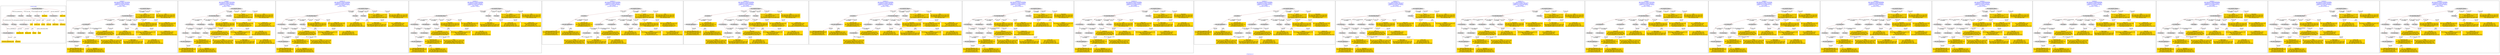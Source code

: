 digraph n0 {
fontcolor="blue"
remincross="true"
label="s29-gilcrease.csv"
subgraph cluster_0 {
label="1-correct model"
n2[style="filled",color="white",fillcolor="lightgray",label="E12_Production1"];
n3[style="filled",color="white",fillcolor="lightgray",label="E21_Person1"];
n4[style="filled",color="white",fillcolor="lightgray",label="E55_Type3"];
n5[style="filled",color="white",fillcolor="lightgray",label="E52_Time-Span1"];
n6[style="filled",color="white",fillcolor="lightgray",label="E82_Actor_Appellation1"];
n7[shape="plaintext",style="filled",fillcolor="gold",label="Attribution_URI"];
n8[style="filled",color="white",fillcolor="lightgray",label="E22_Man-Made_Object1"];
n9[style="filled",color="white",fillcolor="lightgray",label="E35_Title1"];
n10[style="filled",color="white",fillcolor="lightgray",label="E55_Type1"];
n11[style="filled",color="white",fillcolor="lightgray",label="E55_Type2"];
n12[shape="plaintext",style="filled",fillcolor="gold",label="Description"];
n13[style="filled",color="white",fillcolor="lightgray",label="E54_Dimension1"];
n14[shape="plaintext",style="filled",fillcolor="gold",label="Object_URI"];
n15[shape="plaintext",style="filled",fillcolor="gold",label="Title"];
n16[shape="plaintext",style="filled",fillcolor="gold",label="Dated"];
n17[shape="plaintext",style="filled",fillcolor="gold",label="Dimensions"];
n18[shape="plaintext",style="filled",fillcolor="gold",label="Culture_URI"];
n19[shape="plaintext",style="filled",fillcolor="gold",label="Culture"];
n20[shape="plaintext",style="filled",fillcolor="gold",label="Type_URI"];
n21[shape="plaintext",style="filled",fillcolor="gold",label="Object Name"];
n22[shape="plaintext",style="filled",fillcolor="gold",label="Medium_URI"];
n23[shape="plaintext",style="filled",fillcolor="gold",label="Medium"];
n24[shape="plaintext",style="filled",fillcolor="gold",label="Attribution_Appellation_URI"];
n25[shape="plaintext",style="filled",fillcolor="gold",label="Attribution"];
}
subgraph cluster_1 {
label="candidate 0\nlink coherence:0.9565217391304348\nnode coherence:0.9565217391304348\nconfidence:0.4434283743362264\nmapping score:0.5261738473460299\ncost:22.9995\n-precision:0.7-recall:0.7"
n27[style="filled",color="white",fillcolor="lightgray",label="E12_Production1"];
n28[style="filled",color="white",fillcolor="lightgray",label="E21_Person1"];
n29[style="filled",color="white",fillcolor="lightgray",label="E52_Time-Span2"];
n30[style="filled",color="white",fillcolor="lightgray",label="E55_Type1"];
n31[style="filled",color="white",fillcolor="lightgray",label="E82_Actor_Appellation1"];
n32[style="filled",color="white",fillcolor="lightgray",label="E22_Man-Made_Object1"];
n33[style="filled",color="white",fillcolor="lightgray",label="E54_Dimension1"];
n34[style="filled",color="white",fillcolor="lightgray",label="E55_Type2"];
n35[style="filled",color="white",fillcolor="lightgray",label="E55_Type3"];
n36[style="filled",color="white",fillcolor="lightgray",label="E33_Linguistic_Object2"];
n37[shape="plaintext",style="filled",fillcolor="gold",label="Attribution_Appellation_URI\n[E82_Actor_Appellation,classLink,0.828]\n[E21_Person,classLink,0.106]\n[E39_Actor,classLink,0.038]\n[E78_Collection,classLink,0.027]"];
n38[shape="plaintext",style="filled",fillcolor="gold",label="Dated\n[E52_Time-Span,P82_at_some_time_within,0.559]\n[E33_Linguistic_Object,P3_has_note,0.174]\n[E73_Information_Object,P3_has_note,0.135]\n[E52_Time-Span,P82a_begin_of_the_begin,0.132]"];
n39[shape="plaintext",style="filled",fillcolor="gold",label="Attribution\n[E82_Actor_Appellation,label,0.504]\n[E22_Man-Made_Object,P3_has_note,0.17]\n[E22_Man-Made_Object,classLink,0.164]\n[E73_Information_Object,P3_has_note,0.163]"];
n40[shape="plaintext",style="filled",fillcolor="gold",label="Culture\n[E22_Man-Made_Object,P3_has_note,0.284]\n[E35_Title,label,0.282]\n[E73_Information_Object,P3_has_note,0.251]\n[E33_Linguistic_Object,P3_has_note,0.183]"];
n41[shape="plaintext",style="filled",fillcolor="gold",label="Object Name\n[E55_Type,label,0.415]\n[E29_Design_or_Procedure,P3_has_note,0.226]\n[E22_Man-Made_Object,P3_has_note,0.179]\n[E33_Linguistic_Object,P3_has_note,0.179]"];
n42[shape="plaintext",style="filled",fillcolor="gold",label="Type_URI\n[E55_Type,classLink,0.524]\n[E74_Group,classLink,0.242]\n[E57_Material,classLink,0.23]\n[E22_Man-Made_Object,P3_has_note,0.003]"];
n43[shape="plaintext",style="filled",fillcolor="gold",label="Culture_URI\n[E55_Type,classLink,0.473]\n[E74_Group,classLink,0.276]\n[E57_Material,classLink,0.246]\n[E22_Man-Made_Object,P3_has_note,0.005]"];
n44[shape="plaintext",style="filled",fillcolor="gold",label="Attribution_URI\n[E21_Person,classLink,0.427]\n[E82_Actor_Appellation,classLink,0.315]\n[E39_Actor,classLink,0.151]\n[E78_Collection,classLink,0.107]"];
n45[shape="plaintext",style="filled",fillcolor="gold",label="Description\n[E22_Man-Made_Object,P3_has_note,0.327]\n[E73_Information_Object,P3_has_note,0.293]\n[E33_Linguistic_Object,P3_has_note,0.227]\n[E35_Title,label,0.153]"];
n46[shape="plaintext",style="filled",fillcolor="gold",label="Object_URI\n[E22_Man-Made_Object,classLink,0.503]\n[E39_Actor,classLink,0.221]\n[E78_Collection,classLink,0.156]\n[E38_Image,classLink,0.12]"];
n47[shape="plaintext",style="filled",fillcolor="gold",label="Dimensions\n[E54_Dimension,P3_has_note,0.683]\n[E22_Man-Made_Object,classLink,0.128]\n[E22_Man-Made_Object,P3_has_note,0.102]\n[E34_Inscription,P3_has_note,0.086]"];
n48[shape="plaintext",style="filled",fillcolor="gold",label="Medium_URI\n[E57_Material,classLink,0.406]\n[E55_Type,classLink,0.36]\n[E74_Group,classLink,0.231]\n[E29_Design_or_Procedure,P3_has_note,0.003]"];
n49[shape="plaintext",style="filled",fillcolor="gold",label="Title\n[E22_Man-Made_Object,P3_has_note,0.294]\n[E73_Information_Object,P3_has_note,0.271]\n[E33_Linguistic_Object,P3_has_note,0.225]\n[E35_Title,label,0.209]"];
n50[shape="plaintext",style="filled",fillcolor="gold",label="Medium\n[E29_Design_or_Procedure,P3_has_note,0.319]\n[E57_Material,label,0.292]\n[E55_Type,label,0.195]\n[E57_Material,classLink,0.194]"];
}
subgraph cluster_2 {
label="candidate 1\nlink coherence:0.9565217391304348\nnode coherence:0.9565217391304348\nconfidence:0.4434283743362264\nmapping score:0.5261738473460299\ncost:22.99952\n-precision:0.7-recall:0.7"
n52[style="filled",color="white",fillcolor="lightgray",label="E12_Production1"];
n53[style="filled",color="white",fillcolor="lightgray",label="E21_Person1"];
n54[style="filled",color="white",fillcolor="lightgray",label="E52_Time-Span2"];
n55[style="filled",color="white",fillcolor="lightgray",label="E55_Type1"];
n56[style="filled",color="white",fillcolor="lightgray",label="E82_Actor_Appellation1"];
n57[style="filled",color="white",fillcolor="lightgray",label="E22_Man-Made_Object1"];
n58[style="filled",color="white",fillcolor="lightgray",label="E54_Dimension1"];
n59[style="filled",color="white",fillcolor="lightgray",label="E55_Type3"];
n60[style="filled",color="white",fillcolor="lightgray",label="E33_Linguistic_Object2"];
n61[style="filled",color="white",fillcolor="lightgray",label="E55_Type4"];
n62[shape="plaintext",style="filled",fillcolor="gold",label="Medium\n[E29_Design_or_Procedure,P3_has_note,0.319]\n[E57_Material,label,0.292]\n[E55_Type,label,0.195]\n[E57_Material,classLink,0.194]"];
n63[shape="plaintext",style="filled",fillcolor="gold",label="Attribution_Appellation_URI\n[E82_Actor_Appellation,classLink,0.828]\n[E21_Person,classLink,0.106]\n[E39_Actor,classLink,0.038]\n[E78_Collection,classLink,0.027]"];
n64[shape="plaintext",style="filled",fillcolor="gold",label="Dated\n[E52_Time-Span,P82_at_some_time_within,0.559]\n[E33_Linguistic_Object,P3_has_note,0.174]\n[E73_Information_Object,P3_has_note,0.135]\n[E52_Time-Span,P82a_begin_of_the_begin,0.132]"];
n65[shape="plaintext",style="filled",fillcolor="gold",label="Medium_URI\n[E57_Material,classLink,0.406]\n[E55_Type,classLink,0.36]\n[E74_Group,classLink,0.231]\n[E29_Design_or_Procedure,P3_has_note,0.003]"];
n66[shape="plaintext",style="filled",fillcolor="gold",label="Attribution\n[E82_Actor_Appellation,label,0.504]\n[E22_Man-Made_Object,P3_has_note,0.17]\n[E22_Man-Made_Object,classLink,0.164]\n[E73_Information_Object,P3_has_note,0.163]"];
n67[shape="plaintext",style="filled",fillcolor="gold",label="Culture\n[E22_Man-Made_Object,P3_has_note,0.284]\n[E35_Title,label,0.282]\n[E73_Information_Object,P3_has_note,0.251]\n[E33_Linguistic_Object,P3_has_note,0.183]"];
n68[shape="plaintext",style="filled",fillcolor="gold",label="Object Name\n[E55_Type,label,0.415]\n[E29_Design_or_Procedure,P3_has_note,0.226]\n[E22_Man-Made_Object,P3_has_note,0.179]\n[E33_Linguistic_Object,P3_has_note,0.179]"];
n69[shape="plaintext",style="filled",fillcolor="gold",label="Culture_URI\n[E55_Type,classLink,0.473]\n[E74_Group,classLink,0.276]\n[E57_Material,classLink,0.246]\n[E22_Man-Made_Object,P3_has_note,0.005]"];
n70[shape="plaintext",style="filled",fillcolor="gold",label="Attribution_URI\n[E21_Person,classLink,0.427]\n[E82_Actor_Appellation,classLink,0.315]\n[E39_Actor,classLink,0.151]\n[E78_Collection,classLink,0.107]"];
n71[shape="plaintext",style="filled",fillcolor="gold",label="Description\n[E22_Man-Made_Object,P3_has_note,0.327]\n[E73_Information_Object,P3_has_note,0.293]\n[E33_Linguistic_Object,P3_has_note,0.227]\n[E35_Title,label,0.153]"];
n72[shape="plaintext",style="filled",fillcolor="gold",label="Object_URI\n[E22_Man-Made_Object,classLink,0.503]\n[E39_Actor,classLink,0.221]\n[E78_Collection,classLink,0.156]\n[E38_Image,classLink,0.12]"];
n73[shape="plaintext",style="filled",fillcolor="gold",label="Dimensions\n[E54_Dimension,P3_has_note,0.683]\n[E22_Man-Made_Object,classLink,0.128]\n[E22_Man-Made_Object,P3_has_note,0.102]\n[E34_Inscription,P3_has_note,0.086]"];
n74[shape="plaintext",style="filled",fillcolor="gold",label="Type_URI\n[E55_Type,classLink,0.524]\n[E74_Group,classLink,0.242]\n[E57_Material,classLink,0.23]\n[E22_Man-Made_Object,P3_has_note,0.003]"];
n75[shape="plaintext",style="filled",fillcolor="gold",label="Title\n[E22_Man-Made_Object,P3_has_note,0.294]\n[E73_Information_Object,P3_has_note,0.271]\n[E33_Linguistic_Object,P3_has_note,0.225]\n[E35_Title,label,0.209]"];
}
subgraph cluster_3 {
label="candidate 10\nlink coherence:0.9130434782608695\nnode coherence:0.9565217391304348\nconfidence:0.4434283743362264\nmapping score:0.5261738473460299\ncost:22.99957\n-precision:0.7-recall:0.7"
n77[style="filled",color="white",fillcolor="lightgray",label="E12_Production1"];
n78[style="filled",color="white",fillcolor="lightgray",label="E21_Person1"];
n79[style="filled",color="white",fillcolor="lightgray",label="E52_Time-Span2"];
n80[style="filled",color="white",fillcolor="lightgray",label="E82_Actor_Appellation1"];
n81[style="filled",color="white",fillcolor="lightgray",label="E22_Man-Made_Object1"];
n82[style="filled",color="white",fillcolor="lightgray",label="E54_Dimension1"];
n83[style="filled",color="white",fillcolor="lightgray",label="E55_Type3"];
n84[style="filled",color="white",fillcolor="lightgray",label="E33_Linguistic_Object2"];
n85[style="filled",color="white",fillcolor="lightgray",label="E55_Type2"];
n86[style="filled",color="white",fillcolor="lightgray",label="E55_Type4"];
n87[shape="plaintext",style="filled",fillcolor="gold",label="Medium\n[E29_Design_or_Procedure,P3_has_note,0.319]\n[E57_Material,label,0.292]\n[E55_Type,label,0.195]\n[E57_Material,classLink,0.194]"];
n88[shape="plaintext",style="filled",fillcolor="gold",label="Attribution_Appellation_URI\n[E82_Actor_Appellation,classLink,0.828]\n[E21_Person,classLink,0.106]\n[E39_Actor,classLink,0.038]\n[E78_Collection,classLink,0.027]"];
n89[shape="plaintext",style="filled",fillcolor="gold",label="Dated\n[E52_Time-Span,P82_at_some_time_within,0.559]\n[E33_Linguistic_Object,P3_has_note,0.174]\n[E73_Information_Object,P3_has_note,0.135]\n[E52_Time-Span,P82a_begin_of_the_begin,0.132]"];
n90[shape="plaintext",style="filled",fillcolor="gold",label="Medium_URI\n[E57_Material,classLink,0.406]\n[E55_Type,classLink,0.36]\n[E74_Group,classLink,0.231]\n[E29_Design_or_Procedure,P3_has_note,0.003]"];
n91[shape="plaintext",style="filled",fillcolor="gold",label="Attribution\n[E82_Actor_Appellation,label,0.504]\n[E22_Man-Made_Object,P3_has_note,0.17]\n[E22_Man-Made_Object,classLink,0.164]\n[E73_Information_Object,P3_has_note,0.163]"];
n92[shape="plaintext",style="filled",fillcolor="gold",label="Culture\n[E22_Man-Made_Object,P3_has_note,0.284]\n[E35_Title,label,0.282]\n[E73_Information_Object,P3_has_note,0.251]\n[E33_Linguistic_Object,P3_has_note,0.183]"];
n93[shape="plaintext",style="filled",fillcolor="gold",label="Culture_URI\n[E55_Type,classLink,0.473]\n[E74_Group,classLink,0.276]\n[E57_Material,classLink,0.246]\n[E22_Man-Made_Object,P3_has_note,0.005]"];
n94[shape="plaintext",style="filled",fillcolor="gold",label="Attribution_URI\n[E21_Person,classLink,0.427]\n[E82_Actor_Appellation,classLink,0.315]\n[E39_Actor,classLink,0.151]\n[E78_Collection,classLink,0.107]"];
n95[shape="plaintext",style="filled",fillcolor="gold",label="Description\n[E22_Man-Made_Object,P3_has_note,0.327]\n[E73_Information_Object,P3_has_note,0.293]\n[E33_Linguistic_Object,P3_has_note,0.227]\n[E35_Title,label,0.153]"];
n96[shape="plaintext",style="filled",fillcolor="gold",label="Object_URI\n[E22_Man-Made_Object,classLink,0.503]\n[E39_Actor,classLink,0.221]\n[E78_Collection,classLink,0.156]\n[E38_Image,classLink,0.12]"];
n97[shape="plaintext",style="filled",fillcolor="gold",label="Dimensions\n[E54_Dimension,P3_has_note,0.683]\n[E22_Man-Made_Object,classLink,0.128]\n[E22_Man-Made_Object,P3_has_note,0.102]\n[E34_Inscription,P3_has_note,0.086]"];
n98[shape="plaintext",style="filled",fillcolor="gold",label="Type_URI\n[E55_Type,classLink,0.524]\n[E74_Group,classLink,0.242]\n[E57_Material,classLink,0.23]\n[E22_Man-Made_Object,P3_has_note,0.003]"];
n99[shape="plaintext",style="filled",fillcolor="gold",label="Title\n[E22_Man-Made_Object,P3_has_note,0.294]\n[E73_Information_Object,P3_has_note,0.271]\n[E33_Linguistic_Object,P3_has_note,0.225]\n[E35_Title,label,0.209]"];
n100[shape="plaintext",style="filled",fillcolor="gold",label="Object Name\n[E55_Type,label,0.415]\n[E29_Design_or_Procedure,P3_has_note,0.226]\n[E22_Man-Made_Object,P3_has_note,0.179]\n[E33_Linguistic_Object,P3_has_note,0.179]"];
}
subgraph cluster_4 {
label="candidate 11\nlink coherence:0.9130434782608695\nnode coherence:0.9565217391304348\nconfidence:0.4434283743362264\nmapping score:0.5261738473460299\ncost:22.99958\n-precision:0.7-recall:0.7"
n102[style="filled",color="white",fillcolor="lightgray",label="E12_Production1"];
n103[style="filled",color="white",fillcolor="lightgray",label="E21_Person1"];
n104[style="filled",color="white",fillcolor="lightgray",label="E52_Time-Span2"];
n105[style="filled",color="white",fillcolor="lightgray",label="E82_Actor_Appellation1"];
n106[style="filled",color="white",fillcolor="lightgray",label="E22_Man-Made_Object1"];
n107[style="filled",color="white",fillcolor="lightgray",label="E54_Dimension1"];
n108[style="filled",color="white",fillcolor="lightgray",label="E55_Type3"];
n109[style="filled",color="white",fillcolor="lightgray",label="E33_Linguistic_Object2"];
n110[style="filled",color="white",fillcolor="lightgray",label="E55_Type1"];
n111[style="filled",color="white",fillcolor="lightgray",label="E55_Type4"];
n112[shape="plaintext",style="filled",fillcolor="gold",label="Medium\n[E29_Design_or_Procedure,P3_has_note,0.319]\n[E57_Material,label,0.292]\n[E55_Type,label,0.195]\n[E57_Material,classLink,0.194]"];
n113[shape="plaintext",style="filled",fillcolor="gold",label="Attribution_Appellation_URI\n[E82_Actor_Appellation,classLink,0.828]\n[E21_Person,classLink,0.106]\n[E39_Actor,classLink,0.038]\n[E78_Collection,classLink,0.027]"];
n114[shape="plaintext",style="filled",fillcolor="gold",label="Dated\n[E52_Time-Span,P82_at_some_time_within,0.559]\n[E33_Linguistic_Object,P3_has_note,0.174]\n[E73_Information_Object,P3_has_note,0.135]\n[E52_Time-Span,P82a_begin_of_the_begin,0.132]"];
n115[shape="plaintext",style="filled",fillcolor="gold",label="Medium_URI\n[E57_Material,classLink,0.406]\n[E55_Type,classLink,0.36]\n[E74_Group,classLink,0.231]\n[E29_Design_or_Procedure,P3_has_note,0.003]"];
n116[shape="plaintext",style="filled",fillcolor="gold",label="Attribution\n[E82_Actor_Appellation,label,0.504]\n[E22_Man-Made_Object,P3_has_note,0.17]\n[E22_Man-Made_Object,classLink,0.164]\n[E73_Information_Object,P3_has_note,0.163]"];
n117[shape="plaintext",style="filled",fillcolor="gold",label="Culture\n[E22_Man-Made_Object,P3_has_note,0.284]\n[E35_Title,label,0.282]\n[E73_Information_Object,P3_has_note,0.251]\n[E33_Linguistic_Object,P3_has_note,0.183]"];
n118[shape="plaintext",style="filled",fillcolor="gold",label="Object Name\n[E55_Type,label,0.415]\n[E29_Design_or_Procedure,P3_has_note,0.226]\n[E22_Man-Made_Object,P3_has_note,0.179]\n[E33_Linguistic_Object,P3_has_note,0.179]"];
n119[shape="plaintext",style="filled",fillcolor="gold",label="Culture_URI\n[E55_Type,classLink,0.473]\n[E74_Group,classLink,0.276]\n[E57_Material,classLink,0.246]\n[E22_Man-Made_Object,P3_has_note,0.005]"];
n120[shape="plaintext",style="filled",fillcolor="gold",label="Attribution_URI\n[E21_Person,classLink,0.427]\n[E82_Actor_Appellation,classLink,0.315]\n[E39_Actor,classLink,0.151]\n[E78_Collection,classLink,0.107]"];
n121[shape="plaintext",style="filled",fillcolor="gold",label="Description\n[E22_Man-Made_Object,P3_has_note,0.327]\n[E73_Information_Object,P3_has_note,0.293]\n[E33_Linguistic_Object,P3_has_note,0.227]\n[E35_Title,label,0.153]"];
n122[shape="plaintext",style="filled",fillcolor="gold",label="Object_URI\n[E22_Man-Made_Object,classLink,0.503]\n[E39_Actor,classLink,0.221]\n[E78_Collection,classLink,0.156]\n[E38_Image,classLink,0.12]"];
n123[shape="plaintext",style="filled",fillcolor="gold",label="Dimensions\n[E54_Dimension,P3_has_note,0.683]\n[E22_Man-Made_Object,classLink,0.128]\n[E22_Man-Made_Object,P3_has_note,0.102]\n[E34_Inscription,P3_has_note,0.086]"];
n124[shape="plaintext",style="filled",fillcolor="gold",label="Type_URI\n[E55_Type,classLink,0.524]\n[E74_Group,classLink,0.242]\n[E57_Material,classLink,0.23]\n[E22_Man-Made_Object,P3_has_note,0.003]"];
n125[shape="plaintext",style="filled",fillcolor="gold",label="Title\n[E22_Man-Made_Object,P3_has_note,0.294]\n[E73_Information_Object,P3_has_note,0.271]\n[E33_Linguistic_Object,P3_has_note,0.225]\n[E35_Title,label,0.209]"];
}
subgraph cluster_5 {
label="candidate 12\nlink coherence:0.9130434782608695\nnode coherence:0.9565217391304348\nconfidence:0.4434283743362264\nmapping score:0.5261738473460299\ncost:22.99959\n-precision:0.65-recall:0.65"
n127[style="filled",color="white",fillcolor="lightgray",label="E12_Production1"];
n128[style="filled",color="white",fillcolor="lightgray",label="E52_Time-Span2"];
n129[style="filled",color="white",fillcolor="lightgray",label="E55_Type1"];
n130[style="filled",color="white",fillcolor="lightgray",label="E21_Person1"];
n131[style="filled",color="white",fillcolor="lightgray",label="E82_Actor_Appellation1"];
n132[style="filled",color="white",fillcolor="lightgray",label="E22_Man-Made_Object1"];
n133[style="filled",color="white",fillcolor="lightgray",label="E54_Dimension1"];
n134[style="filled",color="white",fillcolor="lightgray",label="E55_Type2"];
n135[style="filled",color="white",fillcolor="lightgray",label="E55_Type3"];
n136[style="filled",color="white",fillcolor="lightgray",label="E33_Linguistic_Object2"];
n137[shape="plaintext",style="filled",fillcolor="gold",label="Attribution_Appellation_URI\n[E82_Actor_Appellation,classLink,0.828]\n[E21_Person,classLink,0.106]\n[E39_Actor,classLink,0.038]\n[E78_Collection,classLink,0.027]"];
n138[shape="plaintext",style="filled",fillcolor="gold",label="Dated\n[E52_Time-Span,P82_at_some_time_within,0.559]\n[E33_Linguistic_Object,P3_has_note,0.174]\n[E73_Information_Object,P3_has_note,0.135]\n[E52_Time-Span,P82a_begin_of_the_begin,0.132]"];
n139[shape="plaintext",style="filled",fillcolor="gold",label="Attribution\n[E82_Actor_Appellation,label,0.504]\n[E22_Man-Made_Object,P3_has_note,0.17]\n[E22_Man-Made_Object,classLink,0.164]\n[E73_Information_Object,P3_has_note,0.163]"];
n140[shape="plaintext",style="filled",fillcolor="gold",label="Culture\n[E22_Man-Made_Object,P3_has_note,0.284]\n[E35_Title,label,0.282]\n[E73_Information_Object,P3_has_note,0.251]\n[E33_Linguistic_Object,P3_has_note,0.183]"];
n141[shape="plaintext",style="filled",fillcolor="gold",label="Object Name\n[E55_Type,label,0.415]\n[E29_Design_or_Procedure,P3_has_note,0.226]\n[E22_Man-Made_Object,P3_has_note,0.179]\n[E33_Linguistic_Object,P3_has_note,0.179]"];
n142[shape="plaintext",style="filled",fillcolor="gold",label="Type_URI\n[E55_Type,classLink,0.524]\n[E74_Group,classLink,0.242]\n[E57_Material,classLink,0.23]\n[E22_Man-Made_Object,P3_has_note,0.003]"];
n143[shape="plaintext",style="filled",fillcolor="gold",label="Culture_URI\n[E55_Type,classLink,0.473]\n[E74_Group,classLink,0.276]\n[E57_Material,classLink,0.246]\n[E22_Man-Made_Object,P3_has_note,0.005]"];
n144[shape="plaintext",style="filled",fillcolor="gold",label="Attribution_URI\n[E21_Person,classLink,0.427]\n[E82_Actor_Appellation,classLink,0.315]\n[E39_Actor,classLink,0.151]\n[E78_Collection,classLink,0.107]"];
n145[shape="plaintext",style="filled",fillcolor="gold",label="Description\n[E22_Man-Made_Object,P3_has_note,0.327]\n[E73_Information_Object,P3_has_note,0.293]\n[E33_Linguistic_Object,P3_has_note,0.227]\n[E35_Title,label,0.153]"];
n146[shape="plaintext",style="filled",fillcolor="gold",label="Object_URI\n[E22_Man-Made_Object,classLink,0.503]\n[E39_Actor,classLink,0.221]\n[E78_Collection,classLink,0.156]\n[E38_Image,classLink,0.12]"];
n147[shape="plaintext",style="filled",fillcolor="gold",label="Dimensions\n[E54_Dimension,P3_has_note,0.683]\n[E22_Man-Made_Object,classLink,0.128]\n[E22_Man-Made_Object,P3_has_note,0.102]\n[E34_Inscription,P3_has_note,0.086]"];
n148[shape="plaintext",style="filled",fillcolor="gold",label="Medium_URI\n[E57_Material,classLink,0.406]\n[E55_Type,classLink,0.36]\n[E74_Group,classLink,0.231]\n[E29_Design_or_Procedure,P3_has_note,0.003]"];
n149[shape="plaintext",style="filled",fillcolor="gold",label="Title\n[E22_Man-Made_Object,P3_has_note,0.294]\n[E73_Information_Object,P3_has_note,0.271]\n[E33_Linguistic_Object,P3_has_note,0.225]\n[E35_Title,label,0.209]"];
n150[shape="plaintext",style="filled",fillcolor="gold",label="Medium\n[E29_Design_or_Procedure,P3_has_note,0.319]\n[E57_Material,label,0.292]\n[E55_Type,label,0.195]\n[E57_Material,classLink,0.194]"];
}
subgraph cluster_6 {
label="candidate 13\nlink coherence:0.9130434782608695\nnode coherence:0.9565217391304348\nconfidence:0.4434283743362264\nmapping score:0.5261738473460299\ncost:22.99961\n-precision:0.65-recall:0.65"
n152[style="filled",color="white",fillcolor="lightgray",label="E12_Production1"];
n153[style="filled",color="white",fillcolor="lightgray",label="E52_Time-Span2"];
n154[style="filled",color="white",fillcolor="lightgray",label="E55_Type1"];
n155[style="filled",color="white",fillcolor="lightgray",label="E21_Person1"];
n156[style="filled",color="white",fillcolor="lightgray",label="E82_Actor_Appellation1"];
n157[style="filled",color="white",fillcolor="lightgray",label="E22_Man-Made_Object1"];
n158[style="filled",color="white",fillcolor="lightgray",label="E54_Dimension1"];
n159[style="filled",color="white",fillcolor="lightgray",label="E55_Type3"];
n160[style="filled",color="white",fillcolor="lightgray",label="E33_Linguistic_Object2"];
n161[style="filled",color="white",fillcolor="lightgray",label="E55_Type4"];
n162[shape="plaintext",style="filled",fillcolor="gold",label="Medium\n[E29_Design_or_Procedure,P3_has_note,0.319]\n[E57_Material,label,0.292]\n[E55_Type,label,0.195]\n[E57_Material,classLink,0.194]"];
n163[shape="plaintext",style="filled",fillcolor="gold",label="Attribution_Appellation_URI\n[E82_Actor_Appellation,classLink,0.828]\n[E21_Person,classLink,0.106]\n[E39_Actor,classLink,0.038]\n[E78_Collection,classLink,0.027]"];
n164[shape="plaintext",style="filled",fillcolor="gold",label="Dated\n[E52_Time-Span,P82_at_some_time_within,0.559]\n[E33_Linguistic_Object,P3_has_note,0.174]\n[E73_Information_Object,P3_has_note,0.135]\n[E52_Time-Span,P82a_begin_of_the_begin,0.132]"];
n165[shape="plaintext",style="filled",fillcolor="gold",label="Medium_URI\n[E57_Material,classLink,0.406]\n[E55_Type,classLink,0.36]\n[E74_Group,classLink,0.231]\n[E29_Design_or_Procedure,P3_has_note,0.003]"];
n166[shape="plaintext",style="filled",fillcolor="gold",label="Attribution\n[E82_Actor_Appellation,label,0.504]\n[E22_Man-Made_Object,P3_has_note,0.17]\n[E22_Man-Made_Object,classLink,0.164]\n[E73_Information_Object,P3_has_note,0.163]"];
n167[shape="plaintext",style="filled",fillcolor="gold",label="Culture\n[E22_Man-Made_Object,P3_has_note,0.284]\n[E35_Title,label,0.282]\n[E73_Information_Object,P3_has_note,0.251]\n[E33_Linguistic_Object,P3_has_note,0.183]"];
n168[shape="plaintext",style="filled",fillcolor="gold",label="Object Name\n[E55_Type,label,0.415]\n[E29_Design_or_Procedure,P3_has_note,0.226]\n[E22_Man-Made_Object,P3_has_note,0.179]\n[E33_Linguistic_Object,P3_has_note,0.179]"];
n169[shape="plaintext",style="filled",fillcolor="gold",label="Culture_URI\n[E55_Type,classLink,0.473]\n[E74_Group,classLink,0.276]\n[E57_Material,classLink,0.246]\n[E22_Man-Made_Object,P3_has_note,0.005]"];
n170[shape="plaintext",style="filled",fillcolor="gold",label="Attribution_URI\n[E21_Person,classLink,0.427]\n[E82_Actor_Appellation,classLink,0.315]\n[E39_Actor,classLink,0.151]\n[E78_Collection,classLink,0.107]"];
n171[shape="plaintext",style="filled",fillcolor="gold",label="Description\n[E22_Man-Made_Object,P3_has_note,0.327]\n[E73_Information_Object,P3_has_note,0.293]\n[E33_Linguistic_Object,P3_has_note,0.227]\n[E35_Title,label,0.153]"];
n172[shape="plaintext",style="filled",fillcolor="gold",label="Object_URI\n[E22_Man-Made_Object,classLink,0.503]\n[E39_Actor,classLink,0.221]\n[E78_Collection,classLink,0.156]\n[E38_Image,classLink,0.12]"];
n173[shape="plaintext",style="filled",fillcolor="gold",label="Dimensions\n[E54_Dimension,P3_has_note,0.683]\n[E22_Man-Made_Object,classLink,0.128]\n[E22_Man-Made_Object,P3_has_note,0.102]\n[E34_Inscription,P3_has_note,0.086]"];
n174[shape="plaintext",style="filled",fillcolor="gold",label="Type_URI\n[E55_Type,classLink,0.524]\n[E74_Group,classLink,0.242]\n[E57_Material,classLink,0.23]\n[E22_Man-Made_Object,P3_has_note,0.003]"];
n175[shape="plaintext",style="filled",fillcolor="gold",label="Title\n[E22_Man-Made_Object,P3_has_note,0.294]\n[E73_Information_Object,P3_has_note,0.271]\n[E33_Linguistic_Object,P3_has_note,0.225]\n[E35_Title,label,0.209]"];
}
subgraph cluster_7 {
label="candidate 14\nlink coherence:0.9130434782608695\nnode coherence:0.9565217391304348\nconfidence:0.4434283743362264\nmapping score:0.5261738473460299\ncost:22.99965\n-precision:0.7-recall:0.7"
n177[style="filled",color="white",fillcolor="lightgray",label="E12_Production1"];
n178[style="filled",color="white",fillcolor="lightgray",label="E52_Time-Span2"];
n179[style="filled",color="white",fillcolor="lightgray",label="E21_Person1"];
n180[style="filled",color="white",fillcolor="lightgray",label="E82_Actor_Appellation1"];
n181[style="filled",color="white",fillcolor="lightgray",label="E22_Man-Made_Object1"];
n182[style="filled",color="white",fillcolor="lightgray",label="E54_Dimension1"];
n183[style="filled",color="white",fillcolor="lightgray",label="E55_Type2"];
n184[style="filled",color="white",fillcolor="lightgray",label="E55_Type3"];
n185[style="filled",color="white",fillcolor="lightgray",label="E33_Linguistic_Object2"];
n186[style="filled",color="white",fillcolor="lightgray",label="E55_Type4"];
n187[shape="plaintext",style="filled",fillcolor="gold",label="Medium\n[E29_Design_or_Procedure,P3_has_note,0.319]\n[E57_Material,label,0.292]\n[E55_Type,label,0.195]\n[E57_Material,classLink,0.194]"];
n188[shape="plaintext",style="filled",fillcolor="gold",label="Attribution_Appellation_URI\n[E82_Actor_Appellation,classLink,0.828]\n[E21_Person,classLink,0.106]\n[E39_Actor,classLink,0.038]\n[E78_Collection,classLink,0.027]"];
n189[shape="plaintext",style="filled",fillcolor="gold",label="Dated\n[E52_Time-Span,P82_at_some_time_within,0.559]\n[E33_Linguistic_Object,P3_has_note,0.174]\n[E73_Information_Object,P3_has_note,0.135]\n[E52_Time-Span,P82a_begin_of_the_begin,0.132]"];
n190[shape="plaintext",style="filled",fillcolor="gold",label="Medium_URI\n[E57_Material,classLink,0.406]\n[E55_Type,classLink,0.36]\n[E74_Group,classLink,0.231]\n[E29_Design_or_Procedure,P3_has_note,0.003]"];
n191[shape="plaintext",style="filled",fillcolor="gold",label="Attribution\n[E82_Actor_Appellation,label,0.504]\n[E22_Man-Made_Object,P3_has_note,0.17]\n[E22_Man-Made_Object,classLink,0.164]\n[E73_Information_Object,P3_has_note,0.163]"];
n192[shape="plaintext",style="filled",fillcolor="gold",label="Culture\n[E22_Man-Made_Object,P3_has_note,0.284]\n[E35_Title,label,0.282]\n[E73_Information_Object,P3_has_note,0.251]\n[E33_Linguistic_Object,P3_has_note,0.183]"];
n193[shape="plaintext",style="filled",fillcolor="gold",label="Culture_URI\n[E55_Type,classLink,0.473]\n[E74_Group,classLink,0.276]\n[E57_Material,classLink,0.246]\n[E22_Man-Made_Object,P3_has_note,0.005]"];
n194[shape="plaintext",style="filled",fillcolor="gold",label="Attribution_URI\n[E21_Person,classLink,0.427]\n[E82_Actor_Appellation,classLink,0.315]\n[E39_Actor,classLink,0.151]\n[E78_Collection,classLink,0.107]"];
n195[shape="plaintext",style="filled",fillcolor="gold",label="Description\n[E22_Man-Made_Object,P3_has_note,0.327]\n[E73_Information_Object,P3_has_note,0.293]\n[E33_Linguistic_Object,P3_has_note,0.227]\n[E35_Title,label,0.153]"];
n196[shape="plaintext",style="filled",fillcolor="gold",label="Object_URI\n[E22_Man-Made_Object,classLink,0.503]\n[E39_Actor,classLink,0.221]\n[E78_Collection,classLink,0.156]\n[E38_Image,classLink,0.12]"];
n197[shape="plaintext",style="filled",fillcolor="gold",label="Dimensions\n[E54_Dimension,P3_has_note,0.683]\n[E22_Man-Made_Object,classLink,0.128]\n[E22_Man-Made_Object,P3_has_note,0.102]\n[E34_Inscription,P3_has_note,0.086]"];
n198[shape="plaintext",style="filled",fillcolor="gold",label="Type_URI\n[E55_Type,classLink,0.524]\n[E74_Group,classLink,0.242]\n[E57_Material,classLink,0.23]\n[E22_Man-Made_Object,P3_has_note,0.003]"];
n199[shape="plaintext",style="filled",fillcolor="gold",label="Title\n[E22_Man-Made_Object,P3_has_note,0.294]\n[E73_Information_Object,P3_has_note,0.271]\n[E33_Linguistic_Object,P3_has_note,0.225]\n[E35_Title,label,0.209]"];
n200[shape="plaintext",style="filled",fillcolor="gold",label="Object Name\n[E55_Type,label,0.415]\n[E29_Design_or_Procedure,P3_has_note,0.226]\n[E22_Man-Made_Object,P3_has_note,0.179]\n[E33_Linguistic_Object,P3_has_note,0.179]"];
}
subgraph cluster_8 {
label="candidate 15\nlink coherence:0.9130434782608695\nnode coherence:0.9565217391304348\nconfidence:0.44119286711628247\nmapping score:0.5254286782727153\ncost:22.99951\n-precision:0.61-recall:0.61"
n202[style="filled",color="white",fillcolor="lightgray",label="E12_Production1"];
n203[style="filled",color="white",fillcolor="lightgray",label="E21_Person1"];
n204[style="filled",color="white",fillcolor="lightgray",label="E52_Time-Span2"];
n205[style="filled",color="white",fillcolor="lightgray",label="E55_Type1"];
n206[style="filled",color="white",fillcolor="lightgray",label="E82_Actor_Appellation1"];
n207[style="filled",color="white",fillcolor="lightgray",label="E22_Man-Made_Object1"];
n208[style="filled",color="white",fillcolor="lightgray",label="E54_Dimension1"];
n209[style="filled",color="white",fillcolor="lightgray",label="E55_Type3"];
n210[style="filled",color="white",fillcolor="lightgray",label="E33_Linguistic_Object2"];
n211[style="filled",color="white",fillcolor="lightgray",label="E55_Type2"];
n212[shape="plaintext",style="filled",fillcolor="gold",label="Attribution_Appellation_URI\n[E82_Actor_Appellation,classLink,0.828]\n[E21_Person,classLink,0.106]\n[E39_Actor,classLink,0.038]\n[E78_Collection,classLink,0.027]"];
n213[shape="plaintext",style="filled",fillcolor="gold",label="Dated\n[E52_Time-Span,P82_at_some_time_within,0.559]\n[E33_Linguistic_Object,P3_has_note,0.174]\n[E73_Information_Object,P3_has_note,0.135]\n[E52_Time-Span,P82a_begin_of_the_begin,0.132]"];
n214[shape="plaintext",style="filled",fillcolor="gold",label="Attribution\n[E82_Actor_Appellation,label,0.504]\n[E22_Man-Made_Object,P3_has_note,0.17]\n[E22_Man-Made_Object,classLink,0.164]\n[E73_Information_Object,P3_has_note,0.163]"];
n215[shape="plaintext",style="filled",fillcolor="gold",label="Culture\n[E22_Man-Made_Object,P3_has_note,0.284]\n[E35_Title,label,0.282]\n[E73_Information_Object,P3_has_note,0.251]\n[E33_Linguistic_Object,P3_has_note,0.183]"];
n216[shape="plaintext",style="filled",fillcolor="gold",label="Object Name\n[E55_Type,label,0.415]\n[E29_Design_or_Procedure,P3_has_note,0.226]\n[E22_Man-Made_Object,P3_has_note,0.179]\n[E33_Linguistic_Object,P3_has_note,0.179]"];
n217[shape="plaintext",style="filled",fillcolor="gold",label="Type_URI\n[E55_Type,classLink,0.524]\n[E74_Group,classLink,0.242]\n[E57_Material,classLink,0.23]\n[E22_Man-Made_Object,P3_has_note,0.003]"];
n218[shape="plaintext",style="filled",fillcolor="gold",label="Culture_URI\n[E55_Type,classLink,0.473]\n[E74_Group,classLink,0.276]\n[E57_Material,classLink,0.246]\n[E22_Man-Made_Object,P3_has_note,0.005]"];
n219[shape="plaintext",style="filled",fillcolor="gold",label="Attribution_URI\n[E21_Person,classLink,0.427]\n[E82_Actor_Appellation,classLink,0.315]\n[E39_Actor,classLink,0.151]\n[E78_Collection,classLink,0.107]"];
n220[shape="plaintext",style="filled",fillcolor="gold",label="Title\n[E22_Man-Made_Object,P3_has_note,0.294]\n[E73_Information_Object,P3_has_note,0.271]\n[E33_Linguistic_Object,P3_has_note,0.225]\n[E35_Title,label,0.209]"];
n221[shape="plaintext",style="filled",fillcolor="gold",label="Object_URI\n[E22_Man-Made_Object,classLink,0.503]\n[E39_Actor,classLink,0.221]\n[E78_Collection,classLink,0.156]\n[E38_Image,classLink,0.12]"];
n222[shape="plaintext",style="filled",fillcolor="gold",label="Dimensions\n[E54_Dimension,P3_has_note,0.683]\n[E22_Man-Made_Object,classLink,0.128]\n[E22_Man-Made_Object,P3_has_note,0.102]\n[E34_Inscription,P3_has_note,0.086]"];
n223[shape="plaintext",style="filled",fillcolor="gold",label="Medium_URI\n[E57_Material,classLink,0.406]\n[E55_Type,classLink,0.36]\n[E74_Group,classLink,0.231]\n[E29_Design_or_Procedure,P3_has_note,0.003]"];
n224[shape="plaintext",style="filled",fillcolor="gold",label="Description\n[E22_Man-Made_Object,P3_has_note,0.327]\n[E73_Information_Object,P3_has_note,0.293]\n[E33_Linguistic_Object,P3_has_note,0.227]\n[E35_Title,label,0.153]"];
n225[shape="plaintext",style="filled",fillcolor="gold",label="Medium\n[E29_Design_or_Procedure,P3_has_note,0.319]\n[E57_Material,label,0.292]\n[E55_Type,label,0.195]\n[E57_Material,classLink,0.194]"];
}
subgraph cluster_9 {
label="candidate 16\nlink coherence:0.9130434782608695\nnode coherence:0.9565217391304348\nconfidence:0.44119286711628247\nmapping score:0.5254286782727153\ncost:22.99956\n-precision:0.65-recall:0.65"
n227[style="filled",color="white",fillcolor="lightgray",label="E12_Production1"];
n228[style="filled",color="white",fillcolor="lightgray",label="E21_Person1"];
n229[style="filled",color="white",fillcolor="lightgray",label="E52_Time-Span2"];
n230[style="filled",color="white",fillcolor="lightgray",label="E82_Actor_Appellation1"];
n231[style="filled",color="white",fillcolor="lightgray",label="E22_Man-Made_Object1"];
n232[style="filled",color="white",fillcolor="lightgray",label="E54_Dimension1"];
n233[style="filled",color="white",fillcolor="lightgray",label="E55_Type2"];
n234[style="filled",color="white",fillcolor="lightgray",label="E55_Type3"];
n235[style="filled",color="white",fillcolor="lightgray",label="E33_Linguistic_Object2"];
n236[style="filled",color="white",fillcolor="lightgray",label="E55_Type1"];
n237[shape="plaintext",style="filled",fillcolor="gold",label="Attribution_Appellation_URI\n[E82_Actor_Appellation,classLink,0.828]\n[E21_Person,classLink,0.106]\n[E39_Actor,classLink,0.038]\n[E78_Collection,classLink,0.027]"];
n238[shape="plaintext",style="filled",fillcolor="gold",label="Dated\n[E52_Time-Span,P82_at_some_time_within,0.559]\n[E33_Linguistic_Object,P3_has_note,0.174]\n[E73_Information_Object,P3_has_note,0.135]\n[E52_Time-Span,P82a_begin_of_the_begin,0.132]"];
n239[shape="plaintext",style="filled",fillcolor="gold",label="Attribution\n[E82_Actor_Appellation,label,0.504]\n[E22_Man-Made_Object,P3_has_note,0.17]\n[E22_Man-Made_Object,classLink,0.164]\n[E73_Information_Object,P3_has_note,0.163]"];
n240[shape="plaintext",style="filled",fillcolor="gold",label="Culture\n[E22_Man-Made_Object,P3_has_note,0.284]\n[E35_Title,label,0.282]\n[E73_Information_Object,P3_has_note,0.251]\n[E33_Linguistic_Object,P3_has_note,0.183]"];
n241[shape="plaintext",style="filled",fillcolor="gold",label="Object Name\n[E55_Type,label,0.415]\n[E29_Design_or_Procedure,P3_has_note,0.226]\n[E22_Man-Made_Object,P3_has_note,0.179]\n[E33_Linguistic_Object,P3_has_note,0.179]"];
n242[shape="plaintext",style="filled",fillcolor="gold",label="Type_URI\n[E55_Type,classLink,0.524]\n[E74_Group,classLink,0.242]\n[E57_Material,classLink,0.23]\n[E22_Man-Made_Object,P3_has_note,0.003]"];
n243[shape="plaintext",style="filled",fillcolor="gold",label="Culture_URI\n[E55_Type,classLink,0.473]\n[E74_Group,classLink,0.276]\n[E57_Material,classLink,0.246]\n[E22_Man-Made_Object,P3_has_note,0.005]"];
n244[shape="plaintext",style="filled",fillcolor="gold",label="Attribution_URI\n[E21_Person,classLink,0.427]\n[E82_Actor_Appellation,classLink,0.315]\n[E39_Actor,classLink,0.151]\n[E78_Collection,classLink,0.107]"];
n245[shape="plaintext",style="filled",fillcolor="gold",label="Title\n[E22_Man-Made_Object,P3_has_note,0.294]\n[E73_Information_Object,P3_has_note,0.271]\n[E33_Linguistic_Object,P3_has_note,0.225]\n[E35_Title,label,0.209]"];
n246[shape="plaintext",style="filled",fillcolor="gold",label="Object_URI\n[E22_Man-Made_Object,classLink,0.503]\n[E39_Actor,classLink,0.221]\n[E78_Collection,classLink,0.156]\n[E38_Image,classLink,0.12]"];
n247[shape="plaintext",style="filled",fillcolor="gold",label="Dimensions\n[E54_Dimension,P3_has_note,0.683]\n[E22_Man-Made_Object,classLink,0.128]\n[E22_Man-Made_Object,P3_has_note,0.102]\n[E34_Inscription,P3_has_note,0.086]"];
n248[shape="plaintext",style="filled",fillcolor="gold",label="Medium_URI\n[E57_Material,classLink,0.406]\n[E55_Type,classLink,0.36]\n[E74_Group,classLink,0.231]\n[E29_Design_or_Procedure,P3_has_note,0.003]"];
n249[shape="plaintext",style="filled",fillcolor="gold",label="Description\n[E22_Man-Made_Object,P3_has_note,0.327]\n[E73_Information_Object,P3_has_note,0.293]\n[E33_Linguistic_Object,P3_has_note,0.227]\n[E35_Title,label,0.153]"];
n250[shape="plaintext",style="filled",fillcolor="gold",label="Medium\n[E29_Design_or_Procedure,P3_has_note,0.319]\n[E57_Material,label,0.292]\n[E55_Type,label,0.195]\n[E57_Material,classLink,0.194]"];
}
subgraph cluster_10 {
label="candidate 17\nlink coherence:0.9130434782608695\nnode coherence:0.9565217391304348\nconfidence:0.44119286711628247\nmapping score:0.5254286782727153\ncost:22.99959\n-precision:0.61-recall:0.61"
n252[style="filled",color="white",fillcolor="lightgray",label="E12_Production1"];
n253[style="filled",color="white",fillcolor="lightgray",label="E52_Time-Span2"];
n254[style="filled",color="white",fillcolor="lightgray",label="E55_Type1"];
n255[style="filled",color="white",fillcolor="lightgray",label="E21_Person1"];
n256[style="filled",color="white",fillcolor="lightgray",label="E82_Actor_Appellation1"];
n257[style="filled",color="white",fillcolor="lightgray",label="E22_Man-Made_Object1"];
n258[style="filled",color="white",fillcolor="lightgray",label="E54_Dimension1"];
n259[style="filled",color="white",fillcolor="lightgray",label="E55_Type2"];
n260[style="filled",color="white",fillcolor="lightgray",label="E55_Type3"];
n261[style="filled",color="white",fillcolor="lightgray",label="E33_Linguistic_Object2"];
n262[shape="plaintext",style="filled",fillcolor="gold",label="Attribution_Appellation_URI\n[E82_Actor_Appellation,classLink,0.828]\n[E21_Person,classLink,0.106]\n[E39_Actor,classLink,0.038]\n[E78_Collection,classLink,0.027]"];
n263[shape="plaintext",style="filled",fillcolor="gold",label="Dated\n[E52_Time-Span,P82_at_some_time_within,0.559]\n[E33_Linguistic_Object,P3_has_note,0.174]\n[E73_Information_Object,P3_has_note,0.135]\n[E52_Time-Span,P82a_begin_of_the_begin,0.132]"];
n264[shape="plaintext",style="filled",fillcolor="gold",label="Attribution\n[E82_Actor_Appellation,label,0.504]\n[E22_Man-Made_Object,P3_has_note,0.17]\n[E22_Man-Made_Object,classLink,0.164]\n[E73_Information_Object,P3_has_note,0.163]"];
n265[shape="plaintext",style="filled",fillcolor="gold",label="Culture\n[E22_Man-Made_Object,P3_has_note,0.284]\n[E35_Title,label,0.282]\n[E73_Information_Object,P3_has_note,0.251]\n[E33_Linguistic_Object,P3_has_note,0.183]"];
n266[shape="plaintext",style="filled",fillcolor="gold",label="Object Name\n[E55_Type,label,0.415]\n[E29_Design_or_Procedure,P3_has_note,0.226]\n[E22_Man-Made_Object,P3_has_note,0.179]\n[E33_Linguistic_Object,P3_has_note,0.179]"];
n267[shape="plaintext",style="filled",fillcolor="gold",label="Type_URI\n[E55_Type,classLink,0.524]\n[E74_Group,classLink,0.242]\n[E57_Material,classLink,0.23]\n[E22_Man-Made_Object,P3_has_note,0.003]"];
n268[shape="plaintext",style="filled",fillcolor="gold",label="Culture_URI\n[E55_Type,classLink,0.473]\n[E74_Group,classLink,0.276]\n[E57_Material,classLink,0.246]\n[E22_Man-Made_Object,P3_has_note,0.005]"];
n269[shape="plaintext",style="filled",fillcolor="gold",label="Attribution_URI\n[E21_Person,classLink,0.427]\n[E82_Actor_Appellation,classLink,0.315]\n[E39_Actor,classLink,0.151]\n[E78_Collection,classLink,0.107]"];
n270[shape="plaintext",style="filled",fillcolor="gold",label="Title\n[E22_Man-Made_Object,P3_has_note,0.294]\n[E73_Information_Object,P3_has_note,0.271]\n[E33_Linguistic_Object,P3_has_note,0.225]\n[E35_Title,label,0.209]"];
n271[shape="plaintext",style="filled",fillcolor="gold",label="Object_URI\n[E22_Man-Made_Object,classLink,0.503]\n[E39_Actor,classLink,0.221]\n[E78_Collection,classLink,0.156]\n[E38_Image,classLink,0.12]"];
n272[shape="plaintext",style="filled",fillcolor="gold",label="Dimensions\n[E54_Dimension,P3_has_note,0.683]\n[E22_Man-Made_Object,classLink,0.128]\n[E22_Man-Made_Object,P3_has_note,0.102]\n[E34_Inscription,P3_has_note,0.086]"];
n273[shape="plaintext",style="filled",fillcolor="gold",label="Medium_URI\n[E57_Material,classLink,0.406]\n[E55_Type,classLink,0.36]\n[E74_Group,classLink,0.231]\n[E29_Design_or_Procedure,P3_has_note,0.003]"];
n274[shape="plaintext",style="filled",fillcolor="gold",label="Description\n[E22_Man-Made_Object,P3_has_note,0.327]\n[E73_Information_Object,P3_has_note,0.293]\n[E33_Linguistic_Object,P3_has_note,0.227]\n[E35_Title,label,0.153]"];
n275[shape="plaintext",style="filled",fillcolor="gold",label="Medium\n[E29_Design_or_Procedure,P3_has_note,0.319]\n[E57_Material,label,0.292]\n[E55_Type,label,0.195]\n[E57_Material,classLink,0.194]"];
}
subgraph cluster_11 {
label="candidate 18\nlink coherence:0.875\nnode coherence:0.9565217391304348\nconfidence:0.4434283743362264\nmapping score:0.5261738473460299\ncost:23.99951\n-precision:0.62-recall:0.65"
n277[style="filled",color="white",fillcolor="lightgray",label="E12_Production1"];
n278[style="filled",color="white",fillcolor="lightgray",label="E21_Person1"];
n279[style="filled",color="white",fillcolor="lightgray",label="E52_Time-Span2"];
n280[style="filled",color="white",fillcolor="lightgray",label="E55_Type1"];
n281[style="filled",color="white",fillcolor="lightgray",label="E82_Actor_Appellation1"];
n282[style="filled",color="white",fillcolor="lightgray",label="E22_Man-Made_Object1"];
n283[style="filled",color="white",fillcolor="lightgray",label="E38_Image1"];
n284[style="filled",color="white",fillcolor="lightgray",label="E54_Dimension1"];
n285[style="filled",color="white",fillcolor="lightgray",label="E55_Type3"];
n286[style="filled",color="white",fillcolor="lightgray",label="E33_Linguistic_Object2"];
n287[style="filled",color="white",fillcolor="lightgray",label="E55_Type2"];
n288[shape="plaintext",style="filled",fillcolor="gold",label="Attribution_Appellation_URI\n[E82_Actor_Appellation,classLink,0.828]\n[E21_Person,classLink,0.106]\n[E39_Actor,classLink,0.038]\n[E78_Collection,classLink,0.027]"];
n289[shape="plaintext",style="filled",fillcolor="gold",label="Dated\n[E52_Time-Span,P82_at_some_time_within,0.559]\n[E33_Linguistic_Object,P3_has_note,0.174]\n[E73_Information_Object,P3_has_note,0.135]\n[E52_Time-Span,P82a_begin_of_the_begin,0.132]"];
n290[shape="plaintext",style="filled",fillcolor="gold",label="Attribution\n[E82_Actor_Appellation,label,0.504]\n[E22_Man-Made_Object,P3_has_note,0.17]\n[E22_Man-Made_Object,classLink,0.164]\n[E73_Information_Object,P3_has_note,0.163]"];
n291[shape="plaintext",style="filled",fillcolor="gold",label="Culture\n[E22_Man-Made_Object,P3_has_note,0.284]\n[E35_Title,label,0.282]\n[E73_Information_Object,P3_has_note,0.251]\n[E33_Linguistic_Object,P3_has_note,0.183]"];
n292[shape="plaintext",style="filled",fillcolor="gold",label="Object Name\n[E55_Type,label,0.415]\n[E29_Design_or_Procedure,P3_has_note,0.226]\n[E22_Man-Made_Object,P3_has_note,0.179]\n[E33_Linguistic_Object,P3_has_note,0.179]"];
n293[shape="plaintext",style="filled",fillcolor="gold",label="Type_URI\n[E55_Type,classLink,0.524]\n[E74_Group,classLink,0.242]\n[E57_Material,classLink,0.23]\n[E22_Man-Made_Object,P3_has_note,0.003]"];
n294[shape="plaintext",style="filled",fillcolor="gold",label="Culture_URI\n[E55_Type,classLink,0.473]\n[E74_Group,classLink,0.276]\n[E57_Material,classLink,0.246]\n[E22_Man-Made_Object,P3_has_note,0.005]"];
n295[shape="plaintext",style="filled",fillcolor="gold",label="Attribution_URI\n[E21_Person,classLink,0.427]\n[E82_Actor_Appellation,classLink,0.315]\n[E39_Actor,classLink,0.151]\n[E78_Collection,classLink,0.107]"];
n296[shape="plaintext",style="filled",fillcolor="gold",label="Description\n[E22_Man-Made_Object,P3_has_note,0.327]\n[E73_Information_Object,P3_has_note,0.293]\n[E33_Linguistic_Object,P3_has_note,0.227]\n[E35_Title,label,0.153]"];
n297[shape="plaintext",style="filled",fillcolor="gold",label="Object_URI\n[E22_Man-Made_Object,classLink,0.503]\n[E39_Actor,classLink,0.221]\n[E78_Collection,classLink,0.156]\n[E38_Image,classLink,0.12]"];
n298[shape="plaintext",style="filled",fillcolor="gold",label="Dimensions\n[E54_Dimension,P3_has_note,0.683]\n[E22_Man-Made_Object,classLink,0.128]\n[E22_Man-Made_Object,P3_has_note,0.102]\n[E34_Inscription,P3_has_note,0.086]"];
n299[shape="plaintext",style="filled",fillcolor="gold",label="Medium_URI\n[E57_Material,classLink,0.406]\n[E55_Type,classLink,0.36]\n[E74_Group,classLink,0.231]\n[E29_Design_or_Procedure,P3_has_note,0.003]"];
n300[shape="plaintext",style="filled",fillcolor="gold",label="Title\n[E22_Man-Made_Object,P3_has_note,0.294]\n[E73_Information_Object,P3_has_note,0.271]\n[E33_Linguistic_Object,P3_has_note,0.225]\n[E35_Title,label,0.209]"];
n301[shape="plaintext",style="filled",fillcolor="gold",label="Medium\n[E29_Design_or_Procedure,P3_has_note,0.319]\n[E57_Material,label,0.292]\n[E55_Type,label,0.195]\n[E57_Material,classLink,0.194]"];
}
subgraph cluster_12 {
label="candidate 19\nlink coherence:0.875\nnode coherence:0.9565217391304348\nconfidence:0.4434283743362264\nmapping score:0.5261738473460299\ncost:23.99956\n-precision:0.67-recall:0.7"
n303[style="filled",color="white",fillcolor="lightgray",label="E12_Production1"];
n304[style="filled",color="white",fillcolor="lightgray",label="E21_Person1"];
n305[style="filled",color="white",fillcolor="lightgray",label="E52_Time-Span2"];
n306[style="filled",color="white",fillcolor="lightgray",label="E82_Actor_Appellation1"];
n307[style="filled",color="white",fillcolor="lightgray",label="E22_Man-Made_Object1"];
n308[style="filled",color="white",fillcolor="lightgray",label="E38_Image1"];
n309[style="filled",color="white",fillcolor="lightgray",label="E54_Dimension1"];
n310[style="filled",color="white",fillcolor="lightgray",label="E55_Type2"];
n311[style="filled",color="white",fillcolor="lightgray",label="E55_Type3"];
n312[style="filled",color="white",fillcolor="lightgray",label="E33_Linguistic_Object2"];
n313[style="filled",color="white",fillcolor="lightgray",label="E55_Type1"];
n314[shape="plaintext",style="filled",fillcolor="gold",label="Attribution_Appellation_URI\n[E82_Actor_Appellation,classLink,0.828]\n[E21_Person,classLink,0.106]\n[E39_Actor,classLink,0.038]\n[E78_Collection,classLink,0.027]"];
n315[shape="plaintext",style="filled",fillcolor="gold",label="Dated\n[E52_Time-Span,P82_at_some_time_within,0.559]\n[E33_Linguistic_Object,P3_has_note,0.174]\n[E73_Information_Object,P3_has_note,0.135]\n[E52_Time-Span,P82a_begin_of_the_begin,0.132]"];
n316[shape="plaintext",style="filled",fillcolor="gold",label="Attribution\n[E82_Actor_Appellation,label,0.504]\n[E22_Man-Made_Object,P3_has_note,0.17]\n[E22_Man-Made_Object,classLink,0.164]\n[E73_Information_Object,P3_has_note,0.163]"];
n317[shape="plaintext",style="filled",fillcolor="gold",label="Culture\n[E22_Man-Made_Object,P3_has_note,0.284]\n[E35_Title,label,0.282]\n[E73_Information_Object,P3_has_note,0.251]\n[E33_Linguistic_Object,P3_has_note,0.183]"];
n318[shape="plaintext",style="filled",fillcolor="gold",label="Object Name\n[E55_Type,label,0.415]\n[E29_Design_or_Procedure,P3_has_note,0.226]\n[E22_Man-Made_Object,P3_has_note,0.179]\n[E33_Linguistic_Object,P3_has_note,0.179]"];
n319[shape="plaintext",style="filled",fillcolor="gold",label="Type_URI\n[E55_Type,classLink,0.524]\n[E74_Group,classLink,0.242]\n[E57_Material,classLink,0.23]\n[E22_Man-Made_Object,P3_has_note,0.003]"];
n320[shape="plaintext",style="filled",fillcolor="gold",label="Culture_URI\n[E55_Type,classLink,0.473]\n[E74_Group,classLink,0.276]\n[E57_Material,classLink,0.246]\n[E22_Man-Made_Object,P3_has_note,0.005]"];
n321[shape="plaintext",style="filled",fillcolor="gold",label="Attribution_URI\n[E21_Person,classLink,0.427]\n[E82_Actor_Appellation,classLink,0.315]\n[E39_Actor,classLink,0.151]\n[E78_Collection,classLink,0.107]"];
n322[shape="plaintext",style="filled",fillcolor="gold",label="Description\n[E22_Man-Made_Object,P3_has_note,0.327]\n[E73_Information_Object,P3_has_note,0.293]\n[E33_Linguistic_Object,P3_has_note,0.227]\n[E35_Title,label,0.153]"];
n323[shape="plaintext",style="filled",fillcolor="gold",label="Object_URI\n[E22_Man-Made_Object,classLink,0.503]\n[E39_Actor,classLink,0.221]\n[E78_Collection,classLink,0.156]\n[E38_Image,classLink,0.12]"];
n324[shape="plaintext",style="filled",fillcolor="gold",label="Dimensions\n[E54_Dimension,P3_has_note,0.683]\n[E22_Man-Made_Object,classLink,0.128]\n[E22_Man-Made_Object,P3_has_note,0.102]\n[E34_Inscription,P3_has_note,0.086]"];
n325[shape="plaintext",style="filled",fillcolor="gold",label="Medium_URI\n[E57_Material,classLink,0.406]\n[E55_Type,classLink,0.36]\n[E74_Group,classLink,0.231]\n[E29_Design_or_Procedure,P3_has_note,0.003]"];
n326[shape="plaintext",style="filled",fillcolor="gold",label="Title\n[E22_Man-Made_Object,P3_has_note,0.294]\n[E73_Information_Object,P3_has_note,0.271]\n[E33_Linguistic_Object,P3_has_note,0.225]\n[E35_Title,label,0.209]"];
n327[shape="plaintext",style="filled",fillcolor="gold",label="Medium\n[E29_Design_or_Procedure,P3_has_note,0.319]\n[E57_Material,label,0.292]\n[E55_Type,label,0.195]\n[E57_Material,classLink,0.194]"];
}
subgraph cluster_13 {
label="candidate 2\nlink coherence:0.9565217391304348\nnode coherence:0.9565217391304348\nconfidence:0.4434283743362264\nmapping score:0.5261738473460299\ncost:22.99956\n-precision:0.74-recall:0.74"
n329[style="filled",color="white",fillcolor="lightgray",label="E12_Production1"];
n330[style="filled",color="white",fillcolor="lightgray",label="E21_Person1"];
n331[style="filled",color="white",fillcolor="lightgray",label="E52_Time-Span2"];
n332[style="filled",color="white",fillcolor="lightgray",label="E82_Actor_Appellation1"];
n333[style="filled",color="white",fillcolor="lightgray",label="E22_Man-Made_Object1"];
n334[style="filled",color="white",fillcolor="lightgray",label="E54_Dimension1"];
n335[style="filled",color="white",fillcolor="lightgray",label="E55_Type2"];
n336[style="filled",color="white",fillcolor="lightgray",label="E55_Type3"];
n337[style="filled",color="white",fillcolor="lightgray",label="E33_Linguistic_Object2"];
n338[style="filled",color="white",fillcolor="lightgray",label="E55_Type4"];
n339[shape="plaintext",style="filled",fillcolor="gold",label="Medium\n[E29_Design_or_Procedure,P3_has_note,0.319]\n[E57_Material,label,0.292]\n[E55_Type,label,0.195]\n[E57_Material,classLink,0.194]"];
n340[shape="plaintext",style="filled",fillcolor="gold",label="Attribution_Appellation_URI\n[E82_Actor_Appellation,classLink,0.828]\n[E21_Person,classLink,0.106]\n[E39_Actor,classLink,0.038]\n[E78_Collection,classLink,0.027]"];
n341[shape="plaintext",style="filled",fillcolor="gold",label="Dated\n[E52_Time-Span,P82_at_some_time_within,0.559]\n[E33_Linguistic_Object,P3_has_note,0.174]\n[E73_Information_Object,P3_has_note,0.135]\n[E52_Time-Span,P82a_begin_of_the_begin,0.132]"];
n342[shape="plaintext",style="filled",fillcolor="gold",label="Medium_URI\n[E57_Material,classLink,0.406]\n[E55_Type,classLink,0.36]\n[E74_Group,classLink,0.231]\n[E29_Design_or_Procedure,P3_has_note,0.003]"];
n343[shape="plaintext",style="filled",fillcolor="gold",label="Attribution\n[E82_Actor_Appellation,label,0.504]\n[E22_Man-Made_Object,P3_has_note,0.17]\n[E22_Man-Made_Object,classLink,0.164]\n[E73_Information_Object,P3_has_note,0.163]"];
n344[shape="plaintext",style="filled",fillcolor="gold",label="Culture\n[E22_Man-Made_Object,P3_has_note,0.284]\n[E35_Title,label,0.282]\n[E73_Information_Object,P3_has_note,0.251]\n[E33_Linguistic_Object,P3_has_note,0.183]"];
n345[shape="plaintext",style="filled",fillcolor="gold",label="Culture_URI\n[E55_Type,classLink,0.473]\n[E74_Group,classLink,0.276]\n[E57_Material,classLink,0.246]\n[E22_Man-Made_Object,P3_has_note,0.005]"];
n346[shape="plaintext",style="filled",fillcolor="gold",label="Attribution_URI\n[E21_Person,classLink,0.427]\n[E82_Actor_Appellation,classLink,0.315]\n[E39_Actor,classLink,0.151]\n[E78_Collection,classLink,0.107]"];
n347[shape="plaintext",style="filled",fillcolor="gold",label="Description\n[E22_Man-Made_Object,P3_has_note,0.327]\n[E73_Information_Object,P3_has_note,0.293]\n[E33_Linguistic_Object,P3_has_note,0.227]\n[E35_Title,label,0.153]"];
n348[shape="plaintext",style="filled",fillcolor="gold",label="Object_URI\n[E22_Man-Made_Object,classLink,0.503]\n[E39_Actor,classLink,0.221]\n[E78_Collection,classLink,0.156]\n[E38_Image,classLink,0.12]"];
n349[shape="plaintext",style="filled",fillcolor="gold",label="Dimensions\n[E54_Dimension,P3_has_note,0.683]\n[E22_Man-Made_Object,classLink,0.128]\n[E22_Man-Made_Object,P3_has_note,0.102]\n[E34_Inscription,P3_has_note,0.086]"];
n350[shape="plaintext",style="filled",fillcolor="gold",label="Type_URI\n[E55_Type,classLink,0.524]\n[E74_Group,classLink,0.242]\n[E57_Material,classLink,0.23]\n[E22_Man-Made_Object,P3_has_note,0.003]"];
n351[shape="plaintext",style="filled",fillcolor="gold",label="Title\n[E22_Man-Made_Object,P3_has_note,0.294]\n[E73_Information_Object,P3_has_note,0.271]\n[E33_Linguistic_Object,P3_has_note,0.225]\n[E35_Title,label,0.209]"];
n352[shape="plaintext",style="filled",fillcolor="gold",label="Object Name\n[E55_Type,label,0.415]\n[E29_Design_or_Procedure,P3_has_note,0.226]\n[E22_Man-Made_Object,P3_has_note,0.179]\n[E33_Linguistic_Object,P3_has_note,0.179]"];
}
subgraph cluster_14 {
label="candidate 3\nlink coherence:0.9565217391304348\nnode coherence:0.9565217391304348\nconfidence:0.44119286711628247\nmapping score:0.5254286782727153\ncost:22.9995\n-precision:0.65-recall:0.65"
n354[style="filled",color="white",fillcolor="lightgray",label="E12_Production1"];
n355[style="filled",color="white",fillcolor="lightgray",label="E21_Person1"];
n356[style="filled",color="white",fillcolor="lightgray",label="E52_Time-Span2"];
n357[style="filled",color="white",fillcolor="lightgray",label="E55_Type1"];
n358[style="filled",color="white",fillcolor="lightgray",label="E82_Actor_Appellation1"];
n359[style="filled",color="white",fillcolor="lightgray",label="E22_Man-Made_Object1"];
n360[style="filled",color="white",fillcolor="lightgray",label="E54_Dimension1"];
n361[style="filled",color="white",fillcolor="lightgray",label="E55_Type2"];
n362[style="filled",color="white",fillcolor="lightgray",label="E55_Type3"];
n363[style="filled",color="white",fillcolor="lightgray",label="E33_Linguistic_Object2"];
n364[shape="plaintext",style="filled",fillcolor="gold",label="Attribution_Appellation_URI\n[E82_Actor_Appellation,classLink,0.828]\n[E21_Person,classLink,0.106]\n[E39_Actor,classLink,0.038]\n[E78_Collection,classLink,0.027]"];
n365[shape="plaintext",style="filled",fillcolor="gold",label="Dated\n[E52_Time-Span,P82_at_some_time_within,0.559]\n[E33_Linguistic_Object,P3_has_note,0.174]\n[E73_Information_Object,P3_has_note,0.135]\n[E52_Time-Span,P82a_begin_of_the_begin,0.132]"];
n366[shape="plaintext",style="filled",fillcolor="gold",label="Attribution\n[E82_Actor_Appellation,label,0.504]\n[E22_Man-Made_Object,P3_has_note,0.17]\n[E22_Man-Made_Object,classLink,0.164]\n[E73_Information_Object,P3_has_note,0.163]"];
n367[shape="plaintext",style="filled",fillcolor="gold",label="Culture\n[E22_Man-Made_Object,P3_has_note,0.284]\n[E35_Title,label,0.282]\n[E73_Information_Object,P3_has_note,0.251]\n[E33_Linguistic_Object,P3_has_note,0.183]"];
n368[shape="plaintext",style="filled",fillcolor="gold",label="Object Name\n[E55_Type,label,0.415]\n[E29_Design_or_Procedure,P3_has_note,0.226]\n[E22_Man-Made_Object,P3_has_note,0.179]\n[E33_Linguistic_Object,P3_has_note,0.179]"];
n369[shape="plaintext",style="filled",fillcolor="gold",label="Type_URI\n[E55_Type,classLink,0.524]\n[E74_Group,classLink,0.242]\n[E57_Material,classLink,0.23]\n[E22_Man-Made_Object,P3_has_note,0.003]"];
n370[shape="plaintext",style="filled",fillcolor="gold",label="Culture_URI\n[E55_Type,classLink,0.473]\n[E74_Group,classLink,0.276]\n[E57_Material,classLink,0.246]\n[E22_Man-Made_Object,P3_has_note,0.005]"];
n371[shape="plaintext",style="filled",fillcolor="gold",label="Attribution_URI\n[E21_Person,classLink,0.427]\n[E82_Actor_Appellation,classLink,0.315]\n[E39_Actor,classLink,0.151]\n[E78_Collection,classLink,0.107]"];
n372[shape="plaintext",style="filled",fillcolor="gold",label="Title\n[E22_Man-Made_Object,P3_has_note,0.294]\n[E73_Information_Object,P3_has_note,0.271]\n[E33_Linguistic_Object,P3_has_note,0.225]\n[E35_Title,label,0.209]"];
n373[shape="plaintext",style="filled",fillcolor="gold",label="Object_URI\n[E22_Man-Made_Object,classLink,0.503]\n[E39_Actor,classLink,0.221]\n[E78_Collection,classLink,0.156]\n[E38_Image,classLink,0.12]"];
n374[shape="plaintext",style="filled",fillcolor="gold",label="Dimensions\n[E54_Dimension,P3_has_note,0.683]\n[E22_Man-Made_Object,classLink,0.128]\n[E22_Man-Made_Object,P3_has_note,0.102]\n[E34_Inscription,P3_has_note,0.086]"];
n375[shape="plaintext",style="filled",fillcolor="gold",label="Medium_URI\n[E57_Material,classLink,0.406]\n[E55_Type,classLink,0.36]\n[E74_Group,classLink,0.231]\n[E29_Design_or_Procedure,P3_has_note,0.003]"];
n376[shape="plaintext",style="filled",fillcolor="gold",label="Description\n[E22_Man-Made_Object,P3_has_note,0.327]\n[E73_Information_Object,P3_has_note,0.293]\n[E33_Linguistic_Object,P3_has_note,0.227]\n[E35_Title,label,0.153]"];
n377[shape="plaintext",style="filled",fillcolor="gold",label="Medium\n[E29_Design_or_Procedure,P3_has_note,0.319]\n[E57_Material,label,0.292]\n[E55_Type,label,0.195]\n[E57_Material,classLink,0.194]"];
}
subgraph cluster_15 {
label="candidate 4\nlink coherence:0.9166666666666666\nnode coherence:0.9565217391304348\nconfidence:0.4434283743362264\nmapping score:0.5261738473460299\ncost:23.9995\n-precision:0.67-recall:0.7"
n379[style="filled",color="white",fillcolor="lightgray",label="E12_Production1"];
n380[style="filled",color="white",fillcolor="lightgray",label="E21_Person1"];
n381[style="filled",color="white",fillcolor="lightgray",label="E52_Time-Span2"];
n382[style="filled",color="white",fillcolor="lightgray",label="E55_Type1"];
n383[style="filled",color="white",fillcolor="lightgray",label="E82_Actor_Appellation1"];
n384[style="filled",color="white",fillcolor="lightgray",label="E22_Man-Made_Object1"];
n385[style="filled",color="white",fillcolor="lightgray",label="E38_Image1"];
n386[style="filled",color="white",fillcolor="lightgray",label="E54_Dimension1"];
n387[style="filled",color="white",fillcolor="lightgray",label="E55_Type2"];
n388[style="filled",color="white",fillcolor="lightgray",label="E55_Type3"];
n389[style="filled",color="white",fillcolor="lightgray",label="E33_Linguistic_Object2"];
n390[shape="plaintext",style="filled",fillcolor="gold",label="Attribution_Appellation_URI\n[E82_Actor_Appellation,classLink,0.828]\n[E21_Person,classLink,0.106]\n[E39_Actor,classLink,0.038]\n[E78_Collection,classLink,0.027]"];
n391[shape="plaintext",style="filled",fillcolor="gold",label="Dated\n[E52_Time-Span,P82_at_some_time_within,0.559]\n[E33_Linguistic_Object,P3_has_note,0.174]\n[E73_Information_Object,P3_has_note,0.135]\n[E52_Time-Span,P82a_begin_of_the_begin,0.132]"];
n392[shape="plaintext",style="filled",fillcolor="gold",label="Attribution\n[E82_Actor_Appellation,label,0.504]\n[E22_Man-Made_Object,P3_has_note,0.17]\n[E22_Man-Made_Object,classLink,0.164]\n[E73_Information_Object,P3_has_note,0.163]"];
n393[shape="plaintext",style="filled",fillcolor="gold",label="Culture\n[E22_Man-Made_Object,P3_has_note,0.284]\n[E35_Title,label,0.282]\n[E73_Information_Object,P3_has_note,0.251]\n[E33_Linguistic_Object,P3_has_note,0.183]"];
n394[shape="plaintext",style="filled",fillcolor="gold",label="Object Name\n[E55_Type,label,0.415]\n[E29_Design_or_Procedure,P3_has_note,0.226]\n[E22_Man-Made_Object,P3_has_note,0.179]\n[E33_Linguistic_Object,P3_has_note,0.179]"];
n395[shape="plaintext",style="filled",fillcolor="gold",label="Type_URI\n[E55_Type,classLink,0.524]\n[E74_Group,classLink,0.242]\n[E57_Material,classLink,0.23]\n[E22_Man-Made_Object,P3_has_note,0.003]"];
n396[shape="plaintext",style="filled",fillcolor="gold",label="Culture_URI\n[E55_Type,classLink,0.473]\n[E74_Group,classLink,0.276]\n[E57_Material,classLink,0.246]\n[E22_Man-Made_Object,P3_has_note,0.005]"];
n397[shape="plaintext",style="filled",fillcolor="gold",label="Attribution_URI\n[E21_Person,classLink,0.427]\n[E82_Actor_Appellation,classLink,0.315]\n[E39_Actor,classLink,0.151]\n[E78_Collection,classLink,0.107]"];
n398[shape="plaintext",style="filled",fillcolor="gold",label="Description\n[E22_Man-Made_Object,P3_has_note,0.327]\n[E73_Information_Object,P3_has_note,0.293]\n[E33_Linguistic_Object,P3_has_note,0.227]\n[E35_Title,label,0.153]"];
n399[shape="plaintext",style="filled",fillcolor="gold",label="Object_URI\n[E22_Man-Made_Object,classLink,0.503]\n[E39_Actor,classLink,0.221]\n[E78_Collection,classLink,0.156]\n[E38_Image,classLink,0.12]"];
n400[shape="plaintext",style="filled",fillcolor="gold",label="Dimensions\n[E54_Dimension,P3_has_note,0.683]\n[E22_Man-Made_Object,classLink,0.128]\n[E22_Man-Made_Object,P3_has_note,0.102]\n[E34_Inscription,P3_has_note,0.086]"];
n401[shape="plaintext",style="filled",fillcolor="gold",label="Medium_URI\n[E57_Material,classLink,0.406]\n[E55_Type,classLink,0.36]\n[E74_Group,classLink,0.231]\n[E29_Design_or_Procedure,P3_has_note,0.003]"];
n402[shape="plaintext",style="filled",fillcolor="gold",label="Title\n[E22_Man-Made_Object,P3_has_note,0.294]\n[E73_Information_Object,P3_has_note,0.271]\n[E33_Linguistic_Object,P3_has_note,0.225]\n[E35_Title,label,0.209]"];
n403[shape="plaintext",style="filled",fillcolor="gold",label="Medium\n[E29_Design_or_Procedure,P3_has_note,0.319]\n[E57_Material,label,0.292]\n[E55_Type,label,0.195]\n[E57_Material,classLink,0.194]"];
}
subgraph cluster_16 {
label="candidate 5\nlink coherence:0.9166666666666666\nnode coherence:0.9565217391304348\nconfidence:0.4434283743362264\nmapping score:0.5261738473460299\ncost:23.99952\n-precision:0.67-recall:0.7"
n405[style="filled",color="white",fillcolor="lightgray",label="E12_Production1"];
n406[style="filled",color="white",fillcolor="lightgray",label="E21_Person1"];
n407[style="filled",color="white",fillcolor="lightgray",label="E52_Time-Span2"];
n408[style="filled",color="white",fillcolor="lightgray",label="E55_Type1"];
n409[style="filled",color="white",fillcolor="lightgray",label="E82_Actor_Appellation1"];
n410[style="filled",color="white",fillcolor="lightgray",label="E22_Man-Made_Object1"];
n411[style="filled",color="white",fillcolor="lightgray",label="E38_Image1"];
n412[style="filled",color="white",fillcolor="lightgray",label="E54_Dimension1"];
n413[style="filled",color="white",fillcolor="lightgray",label="E55_Type3"];
n414[style="filled",color="white",fillcolor="lightgray",label="E33_Linguistic_Object2"];
n415[style="filled",color="white",fillcolor="lightgray",label="E55_Type4"];
n416[shape="plaintext",style="filled",fillcolor="gold",label="Medium\n[E29_Design_or_Procedure,P3_has_note,0.319]\n[E57_Material,label,0.292]\n[E55_Type,label,0.195]\n[E57_Material,classLink,0.194]"];
n417[shape="plaintext",style="filled",fillcolor="gold",label="Attribution_Appellation_URI\n[E82_Actor_Appellation,classLink,0.828]\n[E21_Person,classLink,0.106]\n[E39_Actor,classLink,0.038]\n[E78_Collection,classLink,0.027]"];
n418[shape="plaintext",style="filled",fillcolor="gold",label="Dated\n[E52_Time-Span,P82_at_some_time_within,0.559]\n[E33_Linguistic_Object,P3_has_note,0.174]\n[E73_Information_Object,P3_has_note,0.135]\n[E52_Time-Span,P82a_begin_of_the_begin,0.132]"];
n419[shape="plaintext",style="filled",fillcolor="gold",label="Medium_URI\n[E57_Material,classLink,0.406]\n[E55_Type,classLink,0.36]\n[E74_Group,classLink,0.231]\n[E29_Design_or_Procedure,P3_has_note,0.003]"];
n420[shape="plaintext",style="filled",fillcolor="gold",label="Attribution\n[E82_Actor_Appellation,label,0.504]\n[E22_Man-Made_Object,P3_has_note,0.17]\n[E22_Man-Made_Object,classLink,0.164]\n[E73_Information_Object,P3_has_note,0.163]"];
n421[shape="plaintext",style="filled",fillcolor="gold",label="Culture\n[E22_Man-Made_Object,P3_has_note,0.284]\n[E35_Title,label,0.282]\n[E73_Information_Object,P3_has_note,0.251]\n[E33_Linguistic_Object,P3_has_note,0.183]"];
n422[shape="plaintext",style="filled",fillcolor="gold",label="Object Name\n[E55_Type,label,0.415]\n[E29_Design_or_Procedure,P3_has_note,0.226]\n[E22_Man-Made_Object,P3_has_note,0.179]\n[E33_Linguistic_Object,P3_has_note,0.179]"];
n423[shape="plaintext",style="filled",fillcolor="gold",label="Culture_URI\n[E55_Type,classLink,0.473]\n[E74_Group,classLink,0.276]\n[E57_Material,classLink,0.246]\n[E22_Man-Made_Object,P3_has_note,0.005]"];
n424[shape="plaintext",style="filled",fillcolor="gold",label="Attribution_URI\n[E21_Person,classLink,0.427]\n[E82_Actor_Appellation,classLink,0.315]\n[E39_Actor,classLink,0.151]\n[E78_Collection,classLink,0.107]"];
n425[shape="plaintext",style="filled",fillcolor="gold",label="Description\n[E22_Man-Made_Object,P3_has_note,0.327]\n[E73_Information_Object,P3_has_note,0.293]\n[E33_Linguistic_Object,P3_has_note,0.227]\n[E35_Title,label,0.153]"];
n426[shape="plaintext",style="filled",fillcolor="gold",label="Object_URI\n[E22_Man-Made_Object,classLink,0.503]\n[E39_Actor,classLink,0.221]\n[E78_Collection,classLink,0.156]\n[E38_Image,classLink,0.12]"];
n427[shape="plaintext",style="filled",fillcolor="gold",label="Dimensions\n[E54_Dimension,P3_has_note,0.683]\n[E22_Man-Made_Object,classLink,0.128]\n[E22_Man-Made_Object,P3_has_note,0.102]\n[E34_Inscription,P3_has_note,0.086]"];
n428[shape="plaintext",style="filled",fillcolor="gold",label="Type_URI\n[E55_Type,classLink,0.524]\n[E74_Group,classLink,0.242]\n[E57_Material,classLink,0.23]\n[E22_Man-Made_Object,P3_has_note,0.003]"];
n429[shape="plaintext",style="filled",fillcolor="gold",label="Title\n[E22_Man-Made_Object,P3_has_note,0.294]\n[E73_Information_Object,P3_has_note,0.271]\n[E33_Linguistic_Object,P3_has_note,0.225]\n[E35_Title,label,0.209]"];
}
subgraph cluster_17 {
label="candidate 6\nlink coherence:0.9166666666666666\nnode coherence:0.9565217391304348\nconfidence:0.4434283743362264\nmapping score:0.5261738473460299\ncost:23.99956\n-precision:0.71-recall:0.74"
n431[style="filled",color="white",fillcolor="lightgray",label="E12_Production1"];
n432[style="filled",color="white",fillcolor="lightgray",label="E21_Person1"];
n433[style="filled",color="white",fillcolor="lightgray",label="E52_Time-Span2"];
n434[style="filled",color="white",fillcolor="lightgray",label="E82_Actor_Appellation1"];
n435[style="filled",color="white",fillcolor="lightgray",label="E22_Man-Made_Object1"];
n436[style="filled",color="white",fillcolor="lightgray",label="E38_Image1"];
n437[style="filled",color="white",fillcolor="lightgray",label="E54_Dimension1"];
n438[style="filled",color="white",fillcolor="lightgray",label="E55_Type2"];
n439[style="filled",color="white",fillcolor="lightgray",label="E55_Type3"];
n440[style="filled",color="white",fillcolor="lightgray",label="E33_Linguistic_Object2"];
n441[style="filled",color="white",fillcolor="lightgray",label="E55_Type4"];
n442[shape="plaintext",style="filled",fillcolor="gold",label="Medium\n[E29_Design_or_Procedure,P3_has_note,0.319]\n[E57_Material,label,0.292]\n[E55_Type,label,0.195]\n[E57_Material,classLink,0.194]"];
n443[shape="plaintext",style="filled",fillcolor="gold",label="Attribution_Appellation_URI\n[E82_Actor_Appellation,classLink,0.828]\n[E21_Person,classLink,0.106]\n[E39_Actor,classLink,0.038]\n[E78_Collection,classLink,0.027]"];
n444[shape="plaintext",style="filled",fillcolor="gold",label="Dated\n[E52_Time-Span,P82_at_some_time_within,0.559]\n[E33_Linguistic_Object,P3_has_note,0.174]\n[E73_Information_Object,P3_has_note,0.135]\n[E52_Time-Span,P82a_begin_of_the_begin,0.132]"];
n445[shape="plaintext",style="filled",fillcolor="gold",label="Medium_URI\n[E57_Material,classLink,0.406]\n[E55_Type,classLink,0.36]\n[E74_Group,classLink,0.231]\n[E29_Design_or_Procedure,P3_has_note,0.003]"];
n446[shape="plaintext",style="filled",fillcolor="gold",label="Attribution\n[E82_Actor_Appellation,label,0.504]\n[E22_Man-Made_Object,P3_has_note,0.17]\n[E22_Man-Made_Object,classLink,0.164]\n[E73_Information_Object,P3_has_note,0.163]"];
n447[shape="plaintext",style="filled",fillcolor="gold",label="Culture\n[E22_Man-Made_Object,P3_has_note,0.284]\n[E35_Title,label,0.282]\n[E73_Information_Object,P3_has_note,0.251]\n[E33_Linguistic_Object,P3_has_note,0.183]"];
n448[shape="plaintext",style="filled",fillcolor="gold",label="Culture_URI\n[E55_Type,classLink,0.473]\n[E74_Group,classLink,0.276]\n[E57_Material,classLink,0.246]\n[E22_Man-Made_Object,P3_has_note,0.005]"];
n449[shape="plaintext",style="filled",fillcolor="gold",label="Attribution_URI\n[E21_Person,classLink,0.427]\n[E82_Actor_Appellation,classLink,0.315]\n[E39_Actor,classLink,0.151]\n[E78_Collection,classLink,0.107]"];
n450[shape="plaintext",style="filled",fillcolor="gold",label="Description\n[E22_Man-Made_Object,P3_has_note,0.327]\n[E73_Information_Object,P3_has_note,0.293]\n[E33_Linguistic_Object,P3_has_note,0.227]\n[E35_Title,label,0.153]"];
n451[shape="plaintext",style="filled",fillcolor="gold",label="Object_URI\n[E22_Man-Made_Object,classLink,0.503]\n[E39_Actor,classLink,0.221]\n[E78_Collection,classLink,0.156]\n[E38_Image,classLink,0.12]"];
n452[shape="plaintext",style="filled",fillcolor="gold",label="Dimensions\n[E54_Dimension,P3_has_note,0.683]\n[E22_Man-Made_Object,classLink,0.128]\n[E22_Man-Made_Object,P3_has_note,0.102]\n[E34_Inscription,P3_has_note,0.086]"];
n453[shape="plaintext",style="filled",fillcolor="gold",label="Type_URI\n[E55_Type,classLink,0.524]\n[E74_Group,classLink,0.242]\n[E57_Material,classLink,0.23]\n[E22_Man-Made_Object,P3_has_note,0.003]"];
n454[shape="plaintext",style="filled",fillcolor="gold",label="Title\n[E22_Man-Made_Object,P3_has_note,0.294]\n[E73_Information_Object,P3_has_note,0.271]\n[E33_Linguistic_Object,P3_has_note,0.225]\n[E35_Title,label,0.209]"];
n455[shape="plaintext",style="filled",fillcolor="gold",label="Object Name\n[E55_Type,label,0.415]\n[E29_Design_or_Procedure,P3_has_note,0.226]\n[E22_Man-Made_Object,P3_has_note,0.179]\n[E33_Linguistic_Object,P3_has_note,0.179]"];
}
subgraph cluster_18 {
label="candidate 7\nlink coherence:0.9166666666666666\nnode coherence:0.9565217391304348\nconfidence:0.44119286711628247\nmapping score:0.5254286782727153\ncost:23.9995\n-precision:0.62-recall:0.65"
n457[style="filled",color="white",fillcolor="lightgray",label="E12_Production1"];
n458[style="filled",color="white",fillcolor="lightgray",label="E21_Person1"];
n459[style="filled",color="white",fillcolor="lightgray",label="E52_Time-Span2"];
n460[style="filled",color="white",fillcolor="lightgray",label="E55_Type1"];
n461[style="filled",color="white",fillcolor="lightgray",label="E82_Actor_Appellation1"];
n462[style="filled",color="white",fillcolor="lightgray",label="E22_Man-Made_Object1"];
n463[style="filled",color="white",fillcolor="lightgray",label="E38_Image1"];
n464[style="filled",color="white",fillcolor="lightgray",label="E54_Dimension1"];
n465[style="filled",color="white",fillcolor="lightgray",label="E55_Type2"];
n466[style="filled",color="white",fillcolor="lightgray",label="E55_Type3"];
n467[style="filled",color="white",fillcolor="lightgray",label="E33_Linguistic_Object2"];
n468[shape="plaintext",style="filled",fillcolor="gold",label="Attribution_Appellation_URI\n[E82_Actor_Appellation,classLink,0.828]\n[E21_Person,classLink,0.106]\n[E39_Actor,classLink,0.038]\n[E78_Collection,classLink,0.027]"];
n469[shape="plaintext",style="filled",fillcolor="gold",label="Dated\n[E52_Time-Span,P82_at_some_time_within,0.559]\n[E33_Linguistic_Object,P3_has_note,0.174]\n[E73_Information_Object,P3_has_note,0.135]\n[E52_Time-Span,P82a_begin_of_the_begin,0.132]"];
n470[shape="plaintext",style="filled",fillcolor="gold",label="Attribution\n[E82_Actor_Appellation,label,0.504]\n[E22_Man-Made_Object,P3_has_note,0.17]\n[E22_Man-Made_Object,classLink,0.164]\n[E73_Information_Object,P3_has_note,0.163]"];
n471[shape="plaintext",style="filled",fillcolor="gold",label="Culture\n[E22_Man-Made_Object,P3_has_note,0.284]\n[E35_Title,label,0.282]\n[E73_Information_Object,P3_has_note,0.251]\n[E33_Linguistic_Object,P3_has_note,0.183]"];
n472[shape="plaintext",style="filled",fillcolor="gold",label="Object Name\n[E55_Type,label,0.415]\n[E29_Design_or_Procedure,P3_has_note,0.226]\n[E22_Man-Made_Object,P3_has_note,0.179]\n[E33_Linguistic_Object,P3_has_note,0.179]"];
n473[shape="plaintext",style="filled",fillcolor="gold",label="Type_URI\n[E55_Type,classLink,0.524]\n[E74_Group,classLink,0.242]\n[E57_Material,classLink,0.23]\n[E22_Man-Made_Object,P3_has_note,0.003]"];
n474[shape="plaintext",style="filled",fillcolor="gold",label="Culture_URI\n[E55_Type,classLink,0.473]\n[E74_Group,classLink,0.276]\n[E57_Material,classLink,0.246]\n[E22_Man-Made_Object,P3_has_note,0.005]"];
n475[shape="plaintext",style="filled",fillcolor="gold",label="Attribution_URI\n[E21_Person,classLink,0.427]\n[E82_Actor_Appellation,classLink,0.315]\n[E39_Actor,classLink,0.151]\n[E78_Collection,classLink,0.107]"];
n476[shape="plaintext",style="filled",fillcolor="gold",label="Title\n[E22_Man-Made_Object,P3_has_note,0.294]\n[E73_Information_Object,P3_has_note,0.271]\n[E33_Linguistic_Object,P3_has_note,0.225]\n[E35_Title,label,0.209]"];
n477[shape="plaintext",style="filled",fillcolor="gold",label="Object_URI\n[E22_Man-Made_Object,classLink,0.503]\n[E39_Actor,classLink,0.221]\n[E78_Collection,classLink,0.156]\n[E38_Image,classLink,0.12]"];
n478[shape="plaintext",style="filled",fillcolor="gold",label="Dimensions\n[E54_Dimension,P3_has_note,0.683]\n[E22_Man-Made_Object,classLink,0.128]\n[E22_Man-Made_Object,P3_has_note,0.102]\n[E34_Inscription,P3_has_note,0.086]"];
n479[shape="plaintext",style="filled",fillcolor="gold",label="Medium_URI\n[E57_Material,classLink,0.406]\n[E55_Type,classLink,0.36]\n[E74_Group,classLink,0.231]\n[E29_Design_or_Procedure,P3_has_note,0.003]"];
n480[shape="plaintext",style="filled",fillcolor="gold",label="Description\n[E22_Man-Made_Object,P3_has_note,0.327]\n[E73_Information_Object,P3_has_note,0.293]\n[E33_Linguistic_Object,P3_has_note,0.227]\n[E35_Title,label,0.153]"];
n481[shape="plaintext",style="filled",fillcolor="gold",label="Medium\n[E29_Design_or_Procedure,P3_has_note,0.319]\n[E57_Material,label,0.292]\n[E55_Type,label,0.195]\n[E57_Material,classLink,0.194]"];
}
subgraph cluster_19 {
label="candidate 8\nlink coherence:0.9130434782608695\nnode coherence:0.9565217391304348\nconfidence:0.4434283743362264\nmapping score:0.5261738473460299\ncost:22.99951\n-precision:0.65-recall:0.65"
n483[style="filled",color="white",fillcolor="lightgray",label="E12_Production1"];
n484[style="filled",color="white",fillcolor="lightgray",label="E21_Person1"];
n485[style="filled",color="white",fillcolor="lightgray",label="E52_Time-Span2"];
n486[style="filled",color="white",fillcolor="lightgray",label="E55_Type1"];
n487[style="filled",color="white",fillcolor="lightgray",label="E82_Actor_Appellation1"];
n488[style="filled",color="white",fillcolor="lightgray",label="E22_Man-Made_Object1"];
n489[style="filled",color="white",fillcolor="lightgray",label="E54_Dimension1"];
n490[style="filled",color="white",fillcolor="lightgray",label="E55_Type3"];
n491[style="filled",color="white",fillcolor="lightgray",label="E33_Linguistic_Object2"];
n492[style="filled",color="white",fillcolor="lightgray",label="E55_Type2"];
n493[shape="plaintext",style="filled",fillcolor="gold",label="Attribution_Appellation_URI\n[E82_Actor_Appellation,classLink,0.828]\n[E21_Person,classLink,0.106]\n[E39_Actor,classLink,0.038]\n[E78_Collection,classLink,0.027]"];
n494[shape="plaintext",style="filled",fillcolor="gold",label="Dated\n[E52_Time-Span,P82_at_some_time_within,0.559]\n[E33_Linguistic_Object,P3_has_note,0.174]\n[E73_Information_Object,P3_has_note,0.135]\n[E52_Time-Span,P82a_begin_of_the_begin,0.132]"];
n495[shape="plaintext",style="filled",fillcolor="gold",label="Attribution\n[E82_Actor_Appellation,label,0.504]\n[E22_Man-Made_Object,P3_has_note,0.17]\n[E22_Man-Made_Object,classLink,0.164]\n[E73_Information_Object,P3_has_note,0.163]"];
n496[shape="plaintext",style="filled",fillcolor="gold",label="Culture\n[E22_Man-Made_Object,P3_has_note,0.284]\n[E35_Title,label,0.282]\n[E73_Information_Object,P3_has_note,0.251]\n[E33_Linguistic_Object,P3_has_note,0.183]"];
n497[shape="plaintext",style="filled",fillcolor="gold",label="Object Name\n[E55_Type,label,0.415]\n[E29_Design_or_Procedure,P3_has_note,0.226]\n[E22_Man-Made_Object,P3_has_note,0.179]\n[E33_Linguistic_Object,P3_has_note,0.179]"];
n498[shape="plaintext",style="filled",fillcolor="gold",label="Type_URI\n[E55_Type,classLink,0.524]\n[E74_Group,classLink,0.242]\n[E57_Material,classLink,0.23]\n[E22_Man-Made_Object,P3_has_note,0.003]"];
n499[shape="plaintext",style="filled",fillcolor="gold",label="Culture_URI\n[E55_Type,classLink,0.473]\n[E74_Group,classLink,0.276]\n[E57_Material,classLink,0.246]\n[E22_Man-Made_Object,P3_has_note,0.005]"];
n500[shape="plaintext",style="filled",fillcolor="gold",label="Attribution_URI\n[E21_Person,classLink,0.427]\n[E82_Actor_Appellation,classLink,0.315]\n[E39_Actor,classLink,0.151]\n[E78_Collection,classLink,0.107]"];
n501[shape="plaintext",style="filled",fillcolor="gold",label="Description\n[E22_Man-Made_Object,P3_has_note,0.327]\n[E73_Information_Object,P3_has_note,0.293]\n[E33_Linguistic_Object,P3_has_note,0.227]\n[E35_Title,label,0.153]"];
n502[shape="plaintext",style="filled",fillcolor="gold",label="Object_URI\n[E22_Man-Made_Object,classLink,0.503]\n[E39_Actor,classLink,0.221]\n[E78_Collection,classLink,0.156]\n[E38_Image,classLink,0.12]"];
n503[shape="plaintext",style="filled",fillcolor="gold",label="Dimensions\n[E54_Dimension,P3_has_note,0.683]\n[E22_Man-Made_Object,classLink,0.128]\n[E22_Man-Made_Object,P3_has_note,0.102]\n[E34_Inscription,P3_has_note,0.086]"];
n504[shape="plaintext",style="filled",fillcolor="gold",label="Medium_URI\n[E57_Material,classLink,0.406]\n[E55_Type,classLink,0.36]\n[E74_Group,classLink,0.231]\n[E29_Design_or_Procedure,P3_has_note,0.003]"];
n505[shape="plaintext",style="filled",fillcolor="gold",label="Title\n[E22_Man-Made_Object,P3_has_note,0.294]\n[E73_Information_Object,P3_has_note,0.271]\n[E33_Linguistic_Object,P3_has_note,0.225]\n[E35_Title,label,0.209]"];
n506[shape="plaintext",style="filled",fillcolor="gold",label="Medium\n[E29_Design_or_Procedure,P3_has_note,0.319]\n[E57_Material,label,0.292]\n[E55_Type,label,0.195]\n[E57_Material,classLink,0.194]"];
}
subgraph cluster_20 {
label="candidate 9\nlink coherence:0.9130434782608695\nnode coherence:0.9565217391304348\nconfidence:0.4434283743362264\nmapping score:0.5261738473460299\ncost:22.99956\n-precision:0.7-recall:0.7"
n508[style="filled",color="white",fillcolor="lightgray",label="E12_Production1"];
n509[style="filled",color="white",fillcolor="lightgray",label="E21_Person1"];
n510[style="filled",color="white",fillcolor="lightgray",label="E52_Time-Span2"];
n511[style="filled",color="white",fillcolor="lightgray",label="E82_Actor_Appellation1"];
n512[style="filled",color="white",fillcolor="lightgray",label="E22_Man-Made_Object1"];
n513[style="filled",color="white",fillcolor="lightgray",label="E54_Dimension1"];
n514[style="filled",color="white",fillcolor="lightgray",label="E55_Type2"];
n515[style="filled",color="white",fillcolor="lightgray",label="E55_Type3"];
n516[style="filled",color="white",fillcolor="lightgray",label="E33_Linguistic_Object2"];
n517[style="filled",color="white",fillcolor="lightgray",label="E55_Type1"];
n518[shape="plaintext",style="filled",fillcolor="gold",label="Attribution_Appellation_URI\n[E82_Actor_Appellation,classLink,0.828]\n[E21_Person,classLink,0.106]\n[E39_Actor,classLink,0.038]\n[E78_Collection,classLink,0.027]"];
n519[shape="plaintext",style="filled",fillcolor="gold",label="Dated\n[E52_Time-Span,P82_at_some_time_within,0.559]\n[E33_Linguistic_Object,P3_has_note,0.174]\n[E73_Information_Object,P3_has_note,0.135]\n[E52_Time-Span,P82a_begin_of_the_begin,0.132]"];
n520[shape="plaintext",style="filled",fillcolor="gold",label="Attribution\n[E82_Actor_Appellation,label,0.504]\n[E22_Man-Made_Object,P3_has_note,0.17]\n[E22_Man-Made_Object,classLink,0.164]\n[E73_Information_Object,P3_has_note,0.163]"];
n521[shape="plaintext",style="filled",fillcolor="gold",label="Culture\n[E22_Man-Made_Object,P3_has_note,0.284]\n[E35_Title,label,0.282]\n[E73_Information_Object,P3_has_note,0.251]\n[E33_Linguistic_Object,P3_has_note,0.183]"];
n522[shape="plaintext",style="filled",fillcolor="gold",label="Object Name\n[E55_Type,label,0.415]\n[E29_Design_or_Procedure,P3_has_note,0.226]\n[E22_Man-Made_Object,P3_has_note,0.179]\n[E33_Linguistic_Object,P3_has_note,0.179]"];
n523[shape="plaintext",style="filled",fillcolor="gold",label="Type_URI\n[E55_Type,classLink,0.524]\n[E74_Group,classLink,0.242]\n[E57_Material,classLink,0.23]\n[E22_Man-Made_Object,P3_has_note,0.003]"];
n524[shape="plaintext",style="filled",fillcolor="gold",label="Culture_URI\n[E55_Type,classLink,0.473]\n[E74_Group,classLink,0.276]\n[E57_Material,classLink,0.246]\n[E22_Man-Made_Object,P3_has_note,0.005]"];
n525[shape="plaintext",style="filled",fillcolor="gold",label="Attribution_URI\n[E21_Person,classLink,0.427]\n[E82_Actor_Appellation,classLink,0.315]\n[E39_Actor,classLink,0.151]\n[E78_Collection,classLink,0.107]"];
n526[shape="plaintext",style="filled",fillcolor="gold",label="Description\n[E22_Man-Made_Object,P3_has_note,0.327]\n[E73_Information_Object,P3_has_note,0.293]\n[E33_Linguistic_Object,P3_has_note,0.227]\n[E35_Title,label,0.153]"];
n527[shape="plaintext",style="filled",fillcolor="gold",label="Object_URI\n[E22_Man-Made_Object,classLink,0.503]\n[E39_Actor,classLink,0.221]\n[E78_Collection,classLink,0.156]\n[E38_Image,classLink,0.12]"];
n528[shape="plaintext",style="filled",fillcolor="gold",label="Dimensions\n[E54_Dimension,P3_has_note,0.683]\n[E22_Man-Made_Object,classLink,0.128]\n[E22_Man-Made_Object,P3_has_note,0.102]\n[E34_Inscription,P3_has_note,0.086]"];
n529[shape="plaintext",style="filled",fillcolor="gold",label="Medium_URI\n[E57_Material,classLink,0.406]\n[E55_Type,classLink,0.36]\n[E74_Group,classLink,0.231]\n[E29_Design_or_Procedure,P3_has_note,0.003]"];
n530[shape="plaintext",style="filled",fillcolor="gold",label="Title\n[E22_Man-Made_Object,P3_has_note,0.294]\n[E73_Information_Object,P3_has_note,0.271]\n[E33_Linguistic_Object,P3_has_note,0.225]\n[E35_Title,label,0.209]"];
n531[shape="plaintext",style="filled",fillcolor="gold",label="Medium\n[E29_Design_or_Procedure,P3_has_note,0.319]\n[E57_Material,label,0.292]\n[E55_Type,label,0.195]\n[E57_Material,classLink,0.194]"];
}
n2 -> n3[color="brown",fontcolor="black",label="P14_carried_out_by"]
n2 -> n4[color="brown",fontcolor="black",label="P32_used_general_technique"]
n2 -> n5[color="brown",fontcolor="black",label="P4_has_time-span"]
n3 -> n6[color="brown",fontcolor="black",label="P131_is_identified_by"]
n3 -> n7[color="brown",fontcolor="black",label="classLink"]
n8 -> n9[color="brown",fontcolor="black",label="P102_has_title"]
n8 -> n2[color="brown",fontcolor="black",label="P108i_was_produced_by"]
n8 -> n10[color="brown",fontcolor="black",label="P2_has_type"]
n8 -> n11[color="brown",fontcolor="black",label="P2_has_type"]
n8 -> n12[color="brown",fontcolor="black",label="P3_has_note"]
n8 -> n13[color="brown",fontcolor="black",label="P43_has_dimension"]
n8 -> n14[color="brown",fontcolor="black",label="classLink"]
n9 -> n15[color="brown",fontcolor="black",label="label"]
n5 -> n16[color="brown",fontcolor="black",label="P82_at_some_time_within"]
n13 -> n17[color="brown",fontcolor="black",label="P3_has_note"]
n10 -> n18[color="brown",fontcolor="black",label="classLink"]
n10 -> n19[color="brown",fontcolor="black",label="label"]
n11 -> n20[color="brown",fontcolor="black",label="classLink"]
n11 -> n21[color="brown",fontcolor="black",label="label"]
n4 -> n22[color="brown",fontcolor="black",label="classLink"]
n4 -> n23[color="brown",fontcolor="black",label="label"]
n6 -> n24[color="brown",fontcolor="black",label="classLink"]
n6 -> n25[color="brown",fontcolor="black",label="label"]
n27 -> n28[color="brown",fontcolor="black",label="P14_carried_out_by\nw=0.99991"]
n27 -> n29[color="brown",fontcolor="black",label="P4_has_time-span\nw=0.99994"]
n27 -> n30[color="brown",fontcolor="black",label="P32_used_general_technique\nw=0.99994"]
n28 -> n31[color="brown",fontcolor="black",label="P131_is_identified_by\nw=0.99991"]
n32 -> n27[color="brown",fontcolor="black",label="P108i_was_produced_by\nw=0.99991"]
n32 -> n33[color="brown",fontcolor="black",label="P43_has_dimension\nw=0.99993"]
n32 -> n34[color="brown",fontcolor="black",label="P2_has_type\nw=0.99998"]
n32 -> n35[color="brown",fontcolor="black",label="P2_has_type\nw=1.0"]
n36 -> n32[color="brown",fontcolor="black",label="P129_is_about\nw=0.99998"]
n31 -> n37[color="brown",fontcolor="black",label="classLink\nw=1.0"]
n29 -> n38[color="brown",fontcolor="black",label="P82_at_some_time_within\nw=1.0"]
n31 -> n39[color="brown",fontcolor="black",label="label\nw=1.0"]
n36 -> n40[color="brown",fontcolor="black",label="P3_has_note\nw=1.0"]
n30 -> n41[color="brown",fontcolor="black",label="label\nw=1.0"]
n34 -> n42[color="brown",fontcolor="black",label="classLink\nw=1.0"]
n30 -> n43[color="brown",fontcolor="black",label="classLink\nw=1.0"]
n28 -> n44[color="brown",fontcolor="black",label="classLink\nw=1.0"]
n32 -> n45[color="brown",fontcolor="black",label="P3_has_note\nw=1.0"]
n32 -> n46[color="brown",fontcolor="black",label="classLink\nw=1.0"]
n33 -> n47[color="brown",fontcolor="black",label="P3_has_note\nw=1.0"]
n35 -> n48[color="brown",fontcolor="black",label="classLink\nw=1.0"]
n36 -> n49[color="brown",fontcolor="black",label="P3_has_note\nw=1.0"]
n34 -> n50[color="brown",fontcolor="black",label="label\nw=1.0"]
n52 -> n53[color="brown",fontcolor="black",label="P14_carried_out_by\nw=0.99991"]
n52 -> n54[color="brown",fontcolor="black",label="P4_has_time-span\nw=0.99994"]
n52 -> n55[color="brown",fontcolor="black",label="P32_used_general_technique\nw=0.99994"]
n53 -> n56[color="brown",fontcolor="black",label="P131_is_identified_by\nw=0.99991"]
n57 -> n52[color="brown",fontcolor="black",label="P108i_was_produced_by\nw=0.99991"]
n57 -> n58[color="brown",fontcolor="black",label="P43_has_dimension\nw=0.99993"]
n57 -> n59[color="brown",fontcolor="black",label="P2_has_type\nw=1.0"]
n60 -> n57[color="brown",fontcolor="black",label="P129_is_about\nw=0.99998"]
n60 -> n61[color="brown",fontcolor="black",label="P2_has_type\nw=1.0"]
n59 -> n62[color="brown",fontcolor="black",label="label\nw=1.0"]
n56 -> n63[color="brown",fontcolor="black",label="classLink\nw=1.0"]
n54 -> n64[color="brown",fontcolor="black",label="P82_at_some_time_within\nw=1.0"]
n61 -> n65[color="brown",fontcolor="black",label="classLink\nw=1.0"]
n56 -> n66[color="brown",fontcolor="black",label="label\nw=1.0"]
n60 -> n67[color="brown",fontcolor="black",label="P3_has_note\nw=1.0"]
n55 -> n68[color="brown",fontcolor="black",label="label\nw=1.0"]
n55 -> n69[color="brown",fontcolor="black",label="classLink\nw=1.0"]
n53 -> n70[color="brown",fontcolor="black",label="classLink\nw=1.0"]
n57 -> n71[color="brown",fontcolor="black",label="P3_has_note\nw=1.0"]
n57 -> n72[color="brown",fontcolor="black",label="classLink\nw=1.0"]
n58 -> n73[color="brown",fontcolor="black",label="P3_has_note\nw=1.0"]
n59 -> n74[color="brown",fontcolor="black",label="classLink\nw=1.0"]
n60 -> n75[color="brown",fontcolor="black",label="P3_has_note\nw=1.0"]
n77 -> n78[color="brown",fontcolor="black",label="P14_carried_out_by\nw=0.99991"]
n77 -> n79[color="brown",fontcolor="black",label="P4_has_time-span\nw=0.99994"]
n78 -> n80[color="brown",fontcolor="black",label="P131_is_identified_by\nw=0.99991"]
n81 -> n77[color="brown",fontcolor="black",label="P108i_was_produced_by\nw=0.99991"]
n81 -> n82[color="brown",fontcolor="black",label="P43_has_dimension\nw=0.99993"]
n81 -> n83[color="brown",fontcolor="black",label="P2_has_type\nw=1.0"]
n84 -> n81[color="brown",fontcolor="black",label="P129_is_about\nw=0.99998"]
n84 -> n85[color="brown",fontcolor="black",label="P2_has_type\nw=0.99999"]
n84 -> n86[color="brown",fontcolor="black",label="P2_has_type\nw=1.0"]
n83 -> n87[color="brown",fontcolor="black",label="label\nw=1.0"]
n80 -> n88[color="brown",fontcolor="black",label="classLink\nw=1.0"]
n79 -> n89[color="brown",fontcolor="black",label="P82_at_some_time_within\nw=1.0"]
n86 -> n90[color="brown",fontcolor="black",label="classLink\nw=1.0"]
n80 -> n91[color="brown",fontcolor="black",label="label\nw=1.0"]
n84 -> n92[color="brown",fontcolor="black",label="P3_has_note\nw=1.0"]
n85 -> n93[color="brown",fontcolor="black",label="classLink\nw=1.0"]
n78 -> n94[color="brown",fontcolor="black",label="classLink\nw=1.0"]
n81 -> n95[color="brown",fontcolor="black",label="P3_has_note\nw=1.0"]
n81 -> n96[color="brown",fontcolor="black",label="classLink\nw=1.0"]
n82 -> n97[color="brown",fontcolor="black",label="P3_has_note\nw=1.0"]
n83 -> n98[color="brown",fontcolor="black",label="classLink\nw=1.0"]
n84 -> n99[color="brown",fontcolor="black",label="P3_has_note\nw=1.0"]
n85 -> n100[color="brown",fontcolor="black",label="label\nw=1.0"]
n102 -> n103[color="brown",fontcolor="black",label="P14_carried_out_by\nw=0.99991"]
n102 -> n104[color="brown",fontcolor="black",label="P4_has_time-span\nw=0.99994"]
n103 -> n105[color="brown",fontcolor="black",label="P131_is_identified_by\nw=0.99991"]
n106 -> n102[color="brown",fontcolor="black",label="P108i_was_produced_by\nw=0.99991"]
n106 -> n107[color="brown",fontcolor="black",label="P43_has_dimension\nw=0.99993"]
n106 -> n108[color="brown",fontcolor="black",label="P2_has_type\nw=1.0"]
n109 -> n106[color="brown",fontcolor="black",label="P129_is_about\nw=0.99998"]
n109 -> n110[color="brown",fontcolor="black",label="P2_has_type\nw=1.0"]
n109 -> n111[color="brown",fontcolor="black",label="P2_has_type\nw=1.0"]
n108 -> n112[color="brown",fontcolor="black",label="label\nw=1.0"]
n105 -> n113[color="brown",fontcolor="black",label="classLink\nw=1.0"]
n104 -> n114[color="brown",fontcolor="black",label="P82_at_some_time_within\nw=1.0"]
n111 -> n115[color="brown",fontcolor="black",label="classLink\nw=1.0"]
n105 -> n116[color="brown",fontcolor="black",label="label\nw=1.0"]
n109 -> n117[color="brown",fontcolor="black",label="P3_has_note\nw=1.0"]
n110 -> n118[color="brown",fontcolor="black",label="label\nw=1.0"]
n110 -> n119[color="brown",fontcolor="black",label="classLink\nw=1.0"]
n103 -> n120[color="brown",fontcolor="black",label="classLink\nw=1.0"]
n106 -> n121[color="brown",fontcolor="black",label="P3_has_note\nw=1.0"]
n106 -> n122[color="brown",fontcolor="black",label="classLink\nw=1.0"]
n107 -> n123[color="brown",fontcolor="black",label="P3_has_note\nw=1.0"]
n108 -> n124[color="brown",fontcolor="black",label="classLink\nw=1.0"]
n109 -> n125[color="brown",fontcolor="black",label="P3_has_note\nw=1.0"]
n127 -> n128[color="brown",fontcolor="black",label="P4_has_time-span\nw=0.99994"]
n127 -> n129[color="brown",fontcolor="black",label="P32_used_general_technique\nw=0.99994"]
n130 -> n131[color="brown",fontcolor="black",label="P131_is_identified_by\nw=0.99991"]
n132 -> n127[color="brown",fontcolor="black",label="P108i_was_produced_by\nw=0.99991"]
n132 -> n133[color="brown",fontcolor="black",label="P43_has_dimension\nw=0.99993"]
n132 -> n134[color="brown",fontcolor="black",label="P2_has_type\nw=0.99998"]
n132 -> n135[color="brown",fontcolor="black",label="P2_has_type\nw=1.0"]
n136 -> n130[color="brown",fontcolor="black",label="P129_is_about\nw=1.0"]
n136 -> n132[color="brown",fontcolor="black",label="P129_is_about\nw=0.99998"]
n131 -> n137[color="brown",fontcolor="black",label="classLink\nw=1.0"]
n128 -> n138[color="brown",fontcolor="black",label="P82_at_some_time_within\nw=1.0"]
n131 -> n139[color="brown",fontcolor="black",label="label\nw=1.0"]
n136 -> n140[color="brown",fontcolor="black",label="P3_has_note\nw=1.0"]
n129 -> n141[color="brown",fontcolor="black",label="label\nw=1.0"]
n134 -> n142[color="brown",fontcolor="black",label="classLink\nw=1.0"]
n129 -> n143[color="brown",fontcolor="black",label="classLink\nw=1.0"]
n130 -> n144[color="brown",fontcolor="black",label="classLink\nw=1.0"]
n132 -> n145[color="brown",fontcolor="black",label="P3_has_note\nw=1.0"]
n132 -> n146[color="brown",fontcolor="black",label="classLink\nw=1.0"]
n133 -> n147[color="brown",fontcolor="black",label="P3_has_note\nw=1.0"]
n135 -> n148[color="brown",fontcolor="black",label="classLink\nw=1.0"]
n136 -> n149[color="brown",fontcolor="black",label="P3_has_note\nw=1.0"]
n134 -> n150[color="brown",fontcolor="black",label="label\nw=1.0"]
n152 -> n153[color="brown",fontcolor="black",label="P4_has_time-span\nw=0.99994"]
n152 -> n154[color="brown",fontcolor="black",label="P32_used_general_technique\nw=0.99994"]
n155 -> n156[color="brown",fontcolor="black",label="P131_is_identified_by\nw=0.99991"]
n157 -> n152[color="brown",fontcolor="black",label="P108i_was_produced_by\nw=0.99991"]
n157 -> n158[color="brown",fontcolor="black",label="P43_has_dimension\nw=0.99993"]
n157 -> n159[color="brown",fontcolor="black",label="P2_has_type\nw=1.0"]
n160 -> n155[color="brown",fontcolor="black",label="P129_is_about\nw=1.0"]
n160 -> n157[color="brown",fontcolor="black",label="P129_is_about\nw=0.99998"]
n160 -> n161[color="brown",fontcolor="black",label="P2_has_type\nw=1.0"]
n159 -> n162[color="brown",fontcolor="black",label="label\nw=1.0"]
n156 -> n163[color="brown",fontcolor="black",label="classLink\nw=1.0"]
n153 -> n164[color="brown",fontcolor="black",label="P82_at_some_time_within\nw=1.0"]
n161 -> n165[color="brown",fontcolor="black",label="classLink\nw=1.0"]
n156 -> n166[color="brown",fontcolor="black",label="label\nw=1.0"]
n160 -> n167[color="brown",fontcolor="black",label="P3_has_note\nw=1.0"]
n154 -> n168[color="brown",fontcolor="black",label="label\nw=1.0"]
n154 -> n169[color="brown",fontcolor="black",label="classLink\nw=1.0"]
n155 -> n170[color="brown",fontcolor="black",label="classLink\nw=1.0"]
n157 -> n171[color="brown",fontcolor="black",label="P3_has_note\nw=1.0"]
n157 -> n172[color="brown",fontcolor="black",label="classLink\nw=1.0"]
n158 -> n173[color="brown",fontcolor="black",label="P3_has_note\nw=1.0"]
n159 -> n174[color="brown",fontcolor="black",label="classLink\nw=1.0"]
n160 -> n175[color="brown",fontcolor="black",label="P3_has_note\nw=1.0"]
n177 -> n178[color="brown",fontcolor="black",label="P4_has_time-span\nw=0.99994"]
n179 -> n180[color="brown",fontcolor="black",label="P131_is_identified_by\nw=0.99991"]
n181 -> n177[color="brown",fontcolor="black",label="P108i_was_produced_by\nw=0.99991"]
n181 -> n182[color="brown",fontcolor="black",label="P43_has_dimension\nw=0.99993"]
n181 -> n183[color="brown",fontcolor="black",label="P2_has_type\nw=0.99998"]
n181 -> n184[color="brown",fontcolor="black",label="P2_has_type\nw=1.0"]
n185 -> n179[color="brown",fontcolor="black",label="P129_is_about\nw=1.0"]
n185 -> n181[color="brown",fontcolor="black",label="P129_is_about\nw=0.99998"]
n185 -> n186[color="brown",fontcolor="black",label="P2_has_type\nw=1.0"]
n184 -> n187[color="brown",fontcolor="black",label="label\nw=1.0"]
n180 -> n188[color="brown",fontcolor="black",label="classLink\nw=1.0"]
n178 -> n189[color="brown",fontcolor="black",label="P82_at_some_time_within\nw=1.0"]
n186 -> n190[color="brown",fontcolor="black",label="classLink\nw=1.0"]
n180 -> n191[color="brown",fontcolor="black",label="label\nw=1.0"]
n185 -> n192[color="brown",fontcolor="black",label="P3_has_note\nw=1.0"]
n183 -> n193[color="brown",fontcolor="black",label="classLink\nw=1.0"]
n179 -> n194[color="brown",fontcolor="black",label="classLink\nw=1.0"]
n181 -> n195[color="brown",fontcolor="black",label="P3_has_note\nw=1.0"]
n181 -> n196[color="brown",fontcolor="black",label="classLink\nw=1.0"]
n182 -> n197[color="brown",fontcolor="black",label="P3_has_note\nw=1.0"]
n184 -> n198[color="brown",fontcolor="black",label="classLink\nw=1.0"]
n185 -> n199[color="brown",fontcolor="black",label="P3_has_note\nw=1.0"]
n183 -> n200[color="brown",fontcolor="black",label="label\nw=1.0"]
n202 -> n203[color="brown",fontcolor="black",label="P14_carried_out_by\nw=0.99991"]
n202 -> n204[color="brown",fontcolor="black",label="P4_has_time-span\nw=0.99994"]
n202 -> n205[color="brown",fontcolor="black",label="P32_used_general_technique\nw=0.99994"]
n203 -> n206[color="brown",fontcolor="black",label="P131_is_identified_by\nw=0.99991"]
n207 -> n202[color="brown",fontcolor="black",label="P108i_was_produced_by\nw=0.99991"]
n207 -> n208[color="brown",fontcolor="black",label="P43_has_dimension\nw=0.99993"]
n207 -> n209[color="brown",fontcolor="black",label="P2_has_type\nw=1.0"]
n210 -> n207[color="brown",fontcolor="black",label="P129_is_about\nw=0.99998"]
n210 -> n211[color="brown",fontcolor="black",label="P2_has_type\nw=0.99999"]
n206 -> n212[color="brown",fontcolor="black",label="classLink\nw=1.0"]
n204 -> n213[color="brown",fontcolor="black",label="P82_at_some_time_within\nw=1.0"]
n206 -> n214[color="brown",fontcolor="black",label="label\nw=1.0"]
n210 -> n215[color="brown",fontcolor="black",label="P3_has_note\nw=1.0"]
n205 -> n216[color="brown",fontcolor="black",label="label\nw=1.0"]
n211 -> n217[color="brown",fontcolor="black",label="classLink\nw=1.0"]
n205 -> n218[color="brown",fontcolor="black",label="classLink\nw=1.0"]
n203 -> n219[color="brown",fontcolor="black",label="classLink\nw=1.0"]
n207 -> n220[color="brown",fontcolor="black",label="P3_has_note\nw=1.0"]
n207 -> n221[color="brown",fontcolor="black",label="classLink\nw=1.0"]
n208 -> n222[color="brown",fontcolor="black",label="P3_has_note\nw=1.0"]
n209 -> n223[color="brown",fontcolor="black",label="classLink\nw=1.0"]
n210 -> n224[color="brown",fontcolor="black",label="P3_has_note\nw=1.0"]
n211 -> n225[color="brown",fontcolor="black",label="label\nw=1.0"]
n227 -> n228[color="brown",fontcolor="black",label="P14_carried_out_by\nw=0.99991"]
n227 -> n229[color="brown",fontcolor="black",label="P4_has_time-span\nw=0.99994"]
n228 -> n230[color="brown",fontcolor="black",label="P131_is_identified_by\nw=0.99991"]
n231 -> n227[color="brown",fontcolor="black",label="P108i_was_produced_by\nw=0.99991"]
n231 -> n232[color="brown",fontcolor="black",label="P43_has_dimension\nw=0.99993"]
n231 -> n233[color="brown",fontcolor="black",label="P2_has_type\nw=0.99998"]
n231 -> n234[color="brown",fontcolor="black",label="P2_has_type\nw=1.0"]
n235 -> n231[color="brown",fontcolor="black",label="P129_is_about\nw=0.99998"]
n235 -> n236[color="brown",fontcolor="black",label="P2_has_type\nw=1.0"]
n230 -> n237[color="brown",fontcolor="black",label="classLink\nw=1.0"]
n229 -> n238[color="brown",fontcolor="black",label="P82_at_some_time_within\nw=1.0"]
n230 -> n239[color="brown",fontcolor="black",label="label\nw=1.0"]
n235 -> n240[color="brown",fontcolor="black",label="P3_has_note\nw=1.0"]
n236 -> n241[color="brown",fontcolor="black",label="label\nw=1.0"]
n233 -> n242[color="brown",fontcolor="black",label="classLink\nw=1.0"]
n236 -> n243[color="brown",fontcolor="black",label="classLink\nw=1.0"]
n228 -> n244[color="brown",fontcolor="black",label="classLink\nw=1.0"]
n231 -> n245[color="brown",fontcolor="black",label="P3_has_note\nw=1.0"]
n231 -> n246[color="brown",fontcolor="black",label="classLink\nw=1.0"]
n232 -> n247[color="brown",fontcolor="black",label="P3_has_note\nw=1.0"]
n234 -> n248[color="brown",fontcolor="black",label="classLink\nw=1.0"]
n235 -> n249[color="brown",fontcolor="black",label="P3_has_note\nw=1.0"]
n233 -> n250[color="brown",fontcolor="black",label="label\nw=1.0"]
n252 -> n253[color="brown",fontcolor="black",label="P4_has_time-span\nw=0.99994"]
n252 -> n254[color="brown",fontcolor="black",label="P32_used_general_technique\nw=0.99994"]
n255 -> n256[color="brown",fontcolor="black",label="P131_is_identified_by\nw=0.99991"]
n257 -> n252[color="brown",fontcolor="black",label="P108i_was_produced_by\nw=0.99991"]
n257 -> n258[color="brown",fontcolor="black",label="P43_has_dimension\nw=0.99993"]
n257 -> n259[color="brown",fontcolor="black",label="P2_has_type\nw=0.99998"]
n257 -> n260[color="brown",fontcolor="black",label="P2_has_type\nw=1.0"]
n261 -> n255[color="brown",fontcolor="black",label="P129_is_about\nw=1.0"]
n261 -> n257[color="brown",fontcolor="black",label="P129_is_about\nw=0.99998"]
n256 -> n262[color="brown",fontcolor="black",label="classLink\nw=1.0"]
n253 -> n263[color="brown",fontcolor="black",label="P82_at_some_time_within\nw=1.0"]
n256 -> n264[color="brown",fontcolor="black",label="label\nw=1.0"]
n261 -> n265[color="brown",fontcolor="black",label="P3_has_note\nw=1.0"]
n254 -> n266[color="brown",fontcolor="black",label="label\nw=1.0"]
n259 -> n267[color="brown",fontcolor="black",label="classLink\nw=1.0"]
n254 -> n268[color="brown",fontcolor="black",label="classLink\nw=1.0"]
n255 -> n269[color="brown",fontcolor="black",label="classLink\nw=1.0"]
n257 -> n270[color="brown",fontcolor="black",label="P3_has_note\nw=1.0"]
n257 -> n271[color="brown",fontcolor="black",label="classLink\nw=1.0"]
n258 -> n272[color="brown",fontcolor="black",label="P3_has_note\nw=1.0"]
n260 -> n273[color="brown",fontcolor="black",label="classLink\nw=1.0"]
n261 -> n274[color="brown",fontcolor="black",label="P3_has_note\nw=1.0"]
n259 -> n275[color="brown",fontcolor="black",label="label\nw=1.0"]
n277 -> n278[color="brown",fontcolor="black",label="P14_carried_out_by\nw=0.99991"]
n277 -> n279[color="brown",fontcolor="black",label="P4_has_time-span\nw=0.99994"]
n277 -> n280[color="brown",fontcolor="black",label="P32_used_general_technique\nw=0.99994"]
n278 -> n281[color="brown",fontcolor="black",label="P131_is_identified_by\nw=0.99991"]
n282 -> n277[color="brown",fontcolor="black",label="P108i_was_produced_by\nw=0.99991"]
n282 -> n283[color="brown",fontcolor="black",label="P138i_has_representation\nw=1.0"]
n282 -> n284[color="brown",fontcolor="black",label="P43_has_dimension\nw=0.99993"]
n282 -> n285[color="brown",fontcolor="black",label="P2_has_type\nw=1.0"]
n286 -> n282[color="brown",fontcolor="black",label="P129_is_about\nw=0.99998"]
n286 -> n287[color="brown",fontcolor="black",label="P2_has_type\nw=0.99999"]
n281 -> n288[color="brown",fontcolor="black",label="classLink\nw=1.0"]
n279 -> n289[color="brown",fontcolor="black",label="P82_at_some_time_within\nw=1.0"]
n281 -> n290[color="brown",fontcolor="black",label="label\nw=1.0"]
n286 -> n291[color="brown",fontcolor="black",label="P3_has_note\nw=1.0"]
n280 -> n292[color="brown",fontcolor="black",label="label\nw=1.0"]
n287 -> n293[color="brown",fontcolor="black",label="classLink\nw=1.0"]
n280 -> n294[color="brown",fontcolor="black",label="classLink\nw=1.0"]
n278 -> n295[color="brown",fontcolor="black",label="classLink\nw=1.0"]
n282 -> n296[color="brown",fontcolor="black",label="P3_has_note\nw=1.0"]
n282 -> n297[color="brown",fontcolor="black",label="classLink\nw=1.0"]
n284 -> n298[color="brown",fontcolor="black",label="P3_has_note\nw=1.0"]
n285 -> n299[color="brown",fontcolor="black",label="classLink\nw=1.0"]
n286 -> n300[color="brown",fontcolor="black",label="P3_has_note\nw=1.0"]
n287 -> n301[color="brown",fontcolor="black",label="label\nw=1.0"]
n303 -> n304[color="brown",fontcolor="black",label="P14_carried_out_by\nw=0.99991"]
n303 -> n305[color="brown",fontcolor="black",label="P4_has_time-span\nw=0.99994"]
n304 -> n306[color="brown",fontcolor="black",label="P131_is_identified_by\nw=0.99991"]
n307 -> n303[color="brown",fontcolor="black",label="P108i_was_produced_by\nw=0.99991"]
n307 -> n308[color="brown",fontcolor="black",label="P138i_has_representation\nw=1.0"]
n307 -> n309[color="brown",fontcolor="black",label="P43_has_dimension\nw=0.99993"]
n307 -> n310[color="brown",fontcolor="black",label="P2_has_type\nw=0.99998"]
n307 -> n311[color="brown",fontcolor="black",label="P2_has_type\nw=1.0"]
n312 -> n307[color="brown",fontcolor="black",label="P129_is_about\nw=0.99998"]
n312 -> n313[color="brown",fontcolor="black",label="P2_has_type\nw=1.0"]
n306 -> n314[color="brown",fontcolor="black",label="classLink\nw=1.0"]
n305 -> n315[color="brown",fontcolor="black",label="P82_at_some_time_within\nw=1.0"]
n306 -> n316[color="brown",fontcolor="black",label="label\nw=1.0"]
n312 -> n317[color="brown",fontcolor="black",label="P3_has_note\nw=1.0"]
n313 -> n318[color="brown",fontcolor="black",label="label\nw=1.0"]
n310 -> n319[color="brown",fontcolor="black",label="classLink\nw=1.0"]
n313 -> n320[color="brown",fontcolor="black",label="classLink\nw=1.0"]
n304 -> n321[color="brown",fontcolor="black",label="classLink\nw=1.0"]
n307 -> n322[color="brown",fontcolor="black",label="P3_has_note\nw=1.0"]
n307 -> n323[color="brown",fontcolor="black",label="classLink\nw=1.0"]
n309 -> n324[color="brown",fontcolor="black",label="P3_has_note\nw=1.0"]
n311 -> n325[color="brown",fontcolor="black",label="classLink\nw=1.0"]
n312 -> n326[color="brown",fontcolor="black",label="P3_has_note\nw=1.0"]
n310 -> n327[color="brown",fontcolor="black",label="label\nw=1.0"]
n329 -> n330[color="brown",fontcolor="black",label="P14_carried_out_by\nw=0.99991"]
n329 -> n331[color="brown",fontcolor="black",label="P4_has_time-span\nw=0.99994"]
n330 -> n332[color="brown",fontcolor="black",label="P131_is_identified_by\nw=0.99991"]
n333 -> n329[color="brown",fontcolor="black",label="P108i_was_produced_by\nw=0.99991"]
n333 -> n334[color="brown",fontcolor="black",label="P43_has_dimension\nw=0.99993"]
n333 -> n335[color="brown",fontcolor="black",label="P2_has_type\nw=0.99998"]
n333 -> n336[color="brown",fontcolor="black",label="P2_has_type\nw=1.0"]
n337 -> n333[color="brown",fontcolor="black",label="P129_is_about\nw=0.99998"]
n337 -> n338[color="brown",fontcolor="black",label="P2_has_type\nw=1.0"]
n336 -> n339[color="brown",fontcolor="black",label="label\nw=1.0"]
n332 -> n340[color="brown",fontcolor="black",label="classLink\nw=1.0"]
n331 -> n341[color="brown",fontcolor="black",label="P82_at_some_time_within\nw=1.0"]
n338 -> n342[color="brown",fontcolor="black",label="classLink\nw=1.0"]
n332 -> n343[color="brown",fontcolor="black",label="label\nw=1.0"]
n337 -> n344[color="brown",fontcolor="black",label="P3_has_note\nw=1.0"]
n335 -> n345[color="brown",fontcolor="black",label="classLink\nw=1.0"]
n330 -> n346[color="brown",fontcolor="black",label="classLink\nw=1.0"]
n333 -> n347[color="brown",fontcolor="black",label="P3_has_note\nw=1.0"]
n333 -> n348[color="brown",fontcolor="black",label="classLink\nw=1.0"]
n334 -> n349[color="brown",fontcolor="black",label="P3_has_note\nw=1.0"]
n336 -> n350[color="brown",fontcolor="black",label="classLink\nw=1.0"]
n337 -> n351[color="brown",fontcolor="black",label="P3_has_note\nw=1.0"]
n335 -> n352[color="brown",fontcolor="black",label="label\nw=1.0"]
n354 -> n355[color="brown",fontcolor="black",label="P14_carried_out_by\nw=0.99991"]
n354 -> n356[color="brown",fontcolor="black",label="P4_has_time-span\nw=0.99994"]
n354 -> n357[color="brown",fontcolor="black",label="P32_used_general_technique\nw=0.99994"]
n355 -> n358[color="brown",fontcolor="black",label="P131_is_identified_by\nw=0.99991"]
n359 -> n354[color="brown",fontcolor="black",label="P108i_was_produced_by\nw=0.99991"]
n359 -> n360[color="brown",fontcolor="black",label="P43_has_dimension\nw=0.99993"]
n359 -> n361[color="brown",fontcolor="black",label="P2_has_type\nw=0.99998"]
n359 -> n362[color="brown",fontcolor="black",label="P2_has_type\nw=1.0"]
n363 -> n359[color="brown",fontcolor="black",label="P129_is_about\nw=0.99998"]
n358 -> n364[color="brown",fontcolor="black",label="classLink\nw=1.0"]
n356 -> n365[color="brown",fontcolor="black",label="P82_at_some_time_within\nw=1.0"]
n358 -> n366[color="brown",fontcolor="black",label="label\nw=1.0"]
n363 -> n367[color="brown",fontcolor="black",label="P3_has_note\nw=1.0"]
n357 -> n368[color="brown",fontcolor="black",label="label\nw=1.0"]
n361 -> n369[color="brown",fontcolor="black",label="classLink\nw=1.0"]
n357 -> n370[color="brown",fontcolor="black",label="classLink\nw=1.0"]
n355 -> n371[color="brown",fontcolor="black",label="classLink\nw=1.0"]
n359 -> n372[color="brown",fontcolor="black",label="P3_has_note\nw=1.0"]
n359 -> n373[color="brown",fontcolor="black",label="classLink\nw=1.0"]
n360 -> n374[color="brown",fontcolor="black",label="P3_has_note\nw=1.0"]
n362 -> n375[color="brown",fontcolor="black",label="classLink\nw=1.0"]
n363 -> n376[color="brown",fontcolor="black",label="P3_has_note\nw=1.0"]
n361 -> n377[color="brown",fontcolor="black",label="label\nw=1.0"]
n379 -> n380[color="brown",fontcolor="black",label="P14_carried_out_by\nw=0.99991"]
n379 -> n381[color="brown",fontcolor="black",label="P4_has_time-span\nw=0.99994"]
n379 -> n382[color="brown",fontcolor="black",label="P32_used_general_technique\nw=0.99994"]
n380 -> n383[color="brown",fontcolor="black",label="P131_is_identified_by\nw=0.99991"]
n384 -> n379[color="brown",fontcolor="black",label="P108i_was_produced_by\nw=0.99991"]
n384 -> n385[color="brown",fontcolor="black",label="P138i_has_representation\nw=1.0"]
n384 -> n386[color="brown",fontcolor="black",label="P43_has_dimension\nw=0.99993"]
n384 -> n387[color="brown",fontcolor="black",label="P2_has_type\nw=0.99998"]
n384 -> n388[color="brown",fontcolor="black",label="P2_has_type\nw=1.0"]
n389 -> n384[color="brown",fontcolor="black",label="P129_is_about\nw=0.99998"]
n383 -> n390[color="brown",fontcolor="black",label="classLink\nw=1.0"]
n381 -> n391[color="brown",fontcolor="black",label="P82_at_some_time_within\nw=1.0"]
n383 -> n392[color="brown",fontcolor="black",label="label\nw=1.0"]
n389 -> n393[color="brown",fontcolor="black",label="P3_has_note\nw=1.0"]
n382 -> n394[color="brown",fontcolor="black",label="label\nw=1.0"]
n387 -> n395[color="brown",fontcolor="black",label="classLink\nw=1.0"]
n382 -> n396[color="brown",fontcolor="black",label="classLink\nw=1.0"]
n380 -> n397[color="brown",fontcolor="black",label="classLink\nw=1.0"]
n384 -> n398[color="brown",fontcolor="black",label="P3_has_note\nw=1.0"]
n384 -> n399[color="brown",fontcolor="black",label="classLink\nw=1.0"]
n386 -> n400[color="brown",fontcolor="black",label="P3_has_note\nw=1.0"]
n388 -> n401[color="brown",fontcolor="black",label="classLink\nw=1.0"]
n389 -> n402[color="brown",fontcolor="black",label="P3_has_note\nw=1.0"]
n387 -> n403[color="brown",fontcolor="black",label="label\nw=1.0"]
n405 -> n406[color="brown",fontcolor="black",label="P14_carried_out_by\nw=0.99991"]
n405 -> n407[color="brown",fontcolor="black",label="P4_has_time-span\nw=0.99994"]
n405 -> n408[color="brown",fontcolor="black",label="P32_used_general_technique\nw=0.99994"]
n406 -> n409[color="brown",fontcolor="black",label="P131_is_identified_by\nw=0.99991"]
n410 -> n405[color="brown",fontcolor="black",label="P108i_was_produced_by\nw=0.99991"]
n410 -> n411[color="brown",fontcolor="black",label="P138i_has_representation\nw=1.0"]
n410 -> n412[color="brown",fontcolor="black",label="P43_has_dimension\nw=0.99993"]
n410 -> n413[color="brown",fontcolor="black",label="P2_has_type\nw=1.0"]
n414 -> n410[color="brown",fontcolor="black",label="P129_is_about\nw=0.99998"]
n414 -> n415[color="brown",fontcolor="black",label="P2_has_type\nw=1.0"]
n413 -> n416[color="brown",fontcolor="black",label="label\nw=1.0"]
n409 -> n417[color="brown",fontcolor="black",label="classLink\nw=1.0"]
n407 -> n418[color="brown",fontcolor="black",label="P82_at_some_time_within\nw=1.0"]
n415 -> n419[color="brown",fontcolor="black",label="classLink\nw=1.0"]
n409 -> n420[color="brown",fontcolor="black",label="label\nw=1.0"]
n414 -> n421[color="brown",fontcolor="black",label="P3_has_note\nw=1.0"]
n408 -> n422[color="brown",fontcolor="black",label="label\nw=1.0"]
n408 -> n423[color="brown",fontcolor="black",label="classLink\nw=1.0"]
n406 -> n424[color="brown",fontcolor="black",label="classLink\nw=1.0"]
n410 -> n425[color="brown",fontcolor="black",label="P3_has_note\nw=1.0"]
n410 -> n426[color="brown",fontcolor="black",label="classLink\nw=1.0"]
n412 -> n427[color="brown",fontcolor="black",label="P3_has_note\nw=1.0"]
n413 -> n428[color="brown",fontcolor="black",label="classLink\nw=1.0"]
n414 -> n429[color="brown",fontcolor="black",label="P3_has_note\nw=1.0"]
n431 -> n432[color="brown",fontcolor="black",label="P14_carried_out_by\nw=0.99991"]
n431 -> n433[color="brown",fontcolor="black",label="P4_has_time-span\nw=0.99994"]
n432 -> n434[color="brown",fontcolor="black",label="P131_is_identified_by\nw=0.99991"]
n435 -> n431[color="brown",fontcolor="black",label="P108i_was_produced_by\nw=0.99991"]
n435 -> n436[color="brown",fontcolor="black",label="P138i_has_representation\nw=1.0"]
n435 -> n437[color="brown",fontcolor="black",label="P43_has_dimension\nw=0.99993"]
n435 -> n438[color="brown",fontcolor="black",label="P2_has_type\nw=0.99998"]
n435 -> n439[color="brown",fontcolor="black",label="P2_has_type\nw=1.0"]
n440 -> n435[color="brown",fontcolor="black",label="P129_is_about\nw=0.99998"]
n440 -> n441[color="brown",fontcolor="black",label="P2_has_type\nw=1.0"]
n439 -> n442[color="brown",fontcolor="black",label="label\nw=1.0"]
n434 -> n443[color="brown",fontcolor="black",label="classLink\nw=1.0"]
n433 -> n444[color="brown",fontcolor="black",label="P82_at_some_time_within\nw=1.0"]
n441 -> n445[color="brown",fontcolor="black",label="classLink\nw=1.0"]
n434 -> n446[color="brown",fontcolor="black",label="label\nw=1.0"]
n440 -> n447[color="brown",fontcolor="black",label="P3_has_note\nw=1.0"]
n438 -> n448[color="brown",fontcolor="black",label="classLink\nw=1.0"]
n432 -> n449[color="brown",fontcolor="black",label="classLink\nw=1.0"]
n435 -> n450[color="brown",fontcolor="black",label="P3_has_note\nw=1.0"]
n435 -> n451[color="brown",fontcolor="black",label="classLink\nw=1.0"]
n437 -> n452[color="brown",fontcolor="black",label="P3_has_note\nw=1.0"]
n439 -> n453[color="brown",fontcolor="black",label="classLink\nw=1.0"]
n440 -> n454[color="brown",fontcolor="black",label="P3_has_note\nw=1.0"]
n438 -> n455[color="brown",fontcolor="black",label="label\nw=1.0"]
n457 -> n458[color="brown",fontcolor="black",label="P14_carried_out_by\nw=0.99991"]
n457 -> n459[color="brown",fontcolor="black",label="P4_has_time-span\nw=0.99994"]
n457 -> n460[color="brown",fontcolor="black",label="P32_used_general_technique\nw=0.99994"]
n458 -> n461[color="brown",fontcolor="black",label="P131_is_identified_by\nw=0.99991"]
n462 -> n457[color="brown",fontcolor="black",label="P108i_was_produced_by\nw=0.99991"]
n462 -> n463[color="brown",fontcolor="black",label="P138i_has_representation\nw=1.0"]
n462 -> n464[color="brown",fontcolor="black",label="P43_has_dimension\nw=0.99993"]
n462 -> n465[color="brown",fontcolor="black",label="P2_has_type\nw=0.99998"]
n462 -> n466[color="brown",fontcolor="black",label="P2_has_type\nw=1.0"]
n467 -> n462[color="brown",fontcolor="black",label="P129_is_about\nw=0.99998"]
n461 -> n468[color="brown",fontcolor="black",label="classLink\nw=1.0"]
n459 -> n469[color="brown",fontcolor="black",label="P82_at_some_time_within\nw=1.0"]
n461 -> n470[color="brown",fontcolor="black",label="label\nw=1.0"]
n467 -> n471[color="brown",fontcolor="black",label="P3_has_note\nw=1.0"]
n460 -> n472[color="brown",fontcolor="black",label="label\nw=1.0"]
n465 -> n473[color="brown",fontcolor="black",label="classLink\nw=1.0"]
n460 -> n474[color="brown",fontcolor="black",label="classLink\nw=1.0"]
n458 -> n475[color="brown",fontcolor="black",label="classLink\nw=1.0"]
n462 -> n476[color="brown",fontcolor="black",label="P3_has_note\nw=1.0"]
n462 -> n477[color="brown",fontcolor="black",label="classLink\nw=1.0"]
n464 -> n478[color="brown",fontcolor="black",label="P3_has_note\nw=1.0"]
n466 -> n479[color="brown",fontcolor="black",label="classLink\nw=1.0"]
n467 -> n480[color="brown",fontcolor="black",label="P3_has_note\nw=1.0"]
n465 -> n481[color="brown",fontcolor="black",label="label\nw=1.0"]
n483 -> n484[color="brown",fontcolor="black",label="P14_carried_out_by\nw=0.99991"]
n483 -> n485[color="brown",fontcolor="black",label="P4_has_time-span\nw=0.99994"]
n483 -> n486[color="brown",fontcolor="black",label="P32_used_general_technique\nw=0.99994"]
n484 -> n487[color="brown",fontcolor="black",label="P131_is_identified_by\nw=0.99991"]
n488 -> n483[color="brown",fontcolor="black",label="P108i_was_produced_by\nw=0.99991"]
n488 -> n489[color="brown",fontcolor="black",label="P43_has_dimension\nw=0.99993"]
n488 -> n490[color="brown",fontcolor="black",label="P2_has_type\nw=1.0"]
n491 -> n488[color="brown",fontcolor="black",label="P129_is_about\nw=0.99998"]
n491 -> n492[color="brown",fontcolor="black",label="P2_has_type\nw=0.99999"]
n487 -> n493[color="brown",fontcolor="black",label="classLink\nw=1.0"]
n485 -> n494[color="brown",fontcolor="black",label="P82_at_some_time_within\nw=1.0"]
n487 -> n495[color="brown",fontcolor="black",label="label\nw=1.0"]
n491 -> n496[color="brown",fontcolor="black",label="P3_has_note\nw=1.0"]
n486 -> n497[color="brown",fontcolor="black",label="label\nw=1.0"]
n492 -> n498[color="brown",fontcolor="black",label="classLink\nw=1.0"]
n486 -> n499[color="brown",fontcolor="black",label="classLink\nw=1.0"]
n484 -> n500[color="brown",fontcolor="black",label="classLink\nw=1.0"]
n488 -> n501[color="brown",fontcolor="black",label="P3_has_note\nw=1.0"]
n488 -> n502[color="brown",fontcolor="black",label="classLink\nw=1.0"]
n489 -> n503[color="brown",fontcolor="black",label="P3_has_note\nw=1.0"]
n490 -> n504[color="brown",fontcolor="black",label="classLink\nw=1.0"]
n491 -> n505[color="brown",fontcolor="black",label="P3_has_note\nw=1.0"]
n492 -> n506[color="brown",fontcolor="black",label="label\nw=1.0"]
n508 -> n509[color="brown",fontcolor="black",label="P14_carried_out_by\nw=0.99991"]
n508 -> n510[color="brown",fontcolor="black",label="P4_has_time-span\nw=0.99994"]
n509 -> n511[color="brown",fontcolor="black",label="P131_is_identified_by\nw=0.99991"]
n512 -> n508[color="brown",fontcolor="black",label="P108i_was_produced_by\nw=0.99991"]
n512 -> n513[color="brown",fontcolor="black",label="P43_has_dimension\nw=0.99993"]
n512 -> n514[color="brown",fontcolor="black",label="P2_has_type\nw=0.99998"]
n512 -> n515[color="brown",fontcolor="black",label="P2_has_type\nw=1.0"]
n516 -> n512[color="brown",fontcolor="black",label="P129_is_about\nw=0.99998"]
n516 -> n517[color="brown",fontcolor="black",label="P2_has_type\nw=1.0"]
n511 -> n518[color="brown",fontcolor="black",label="classLink\nw=1.0"]
n510 -> n519[color="brown",fontcolor="black",label="P82_at_some_time_within\nw=1.0"]
n511 -> n520[color="brown",fontcolor="black",label="label\nw=1.0"]
n516 -> n521[color="brown",fontcolor="black",label="P3_has_note\nw=1.0"]
n517 -> n522[color="brown",fontcolor="black",label="label\nw=1.0"]
n514 -> n523[color="brown",fontcolor="black",label="classLink\nw=1.0"]
n517 -> n524[color="brown",fontcolor="black",label="classLink\nw=1.0"]
n509 -> n525[color="brown",fontcolor="black",label="classLink\nw=1.0"]
n512 -> n526[color="brown",fontcolor="black",label="P3_has_note\nw=1.0"]
n512 -> n527[color="brown",fontcolor="black",label="classLink\nw=1.0"]
n513 -> n528[color="brown",fontcolor="black",label="P3_has_note\nw=1.0"]
n515 -> n529[color="brown",fontcolor="black",label="classLink\nw=1.0"]
n516 -> n530[color="brown",fontcolor="black",label="P3_has_note\nw=1.0"]
n514 -> n531[color="brown",fontcolor="black",label="label\nw=1.0"]
}
